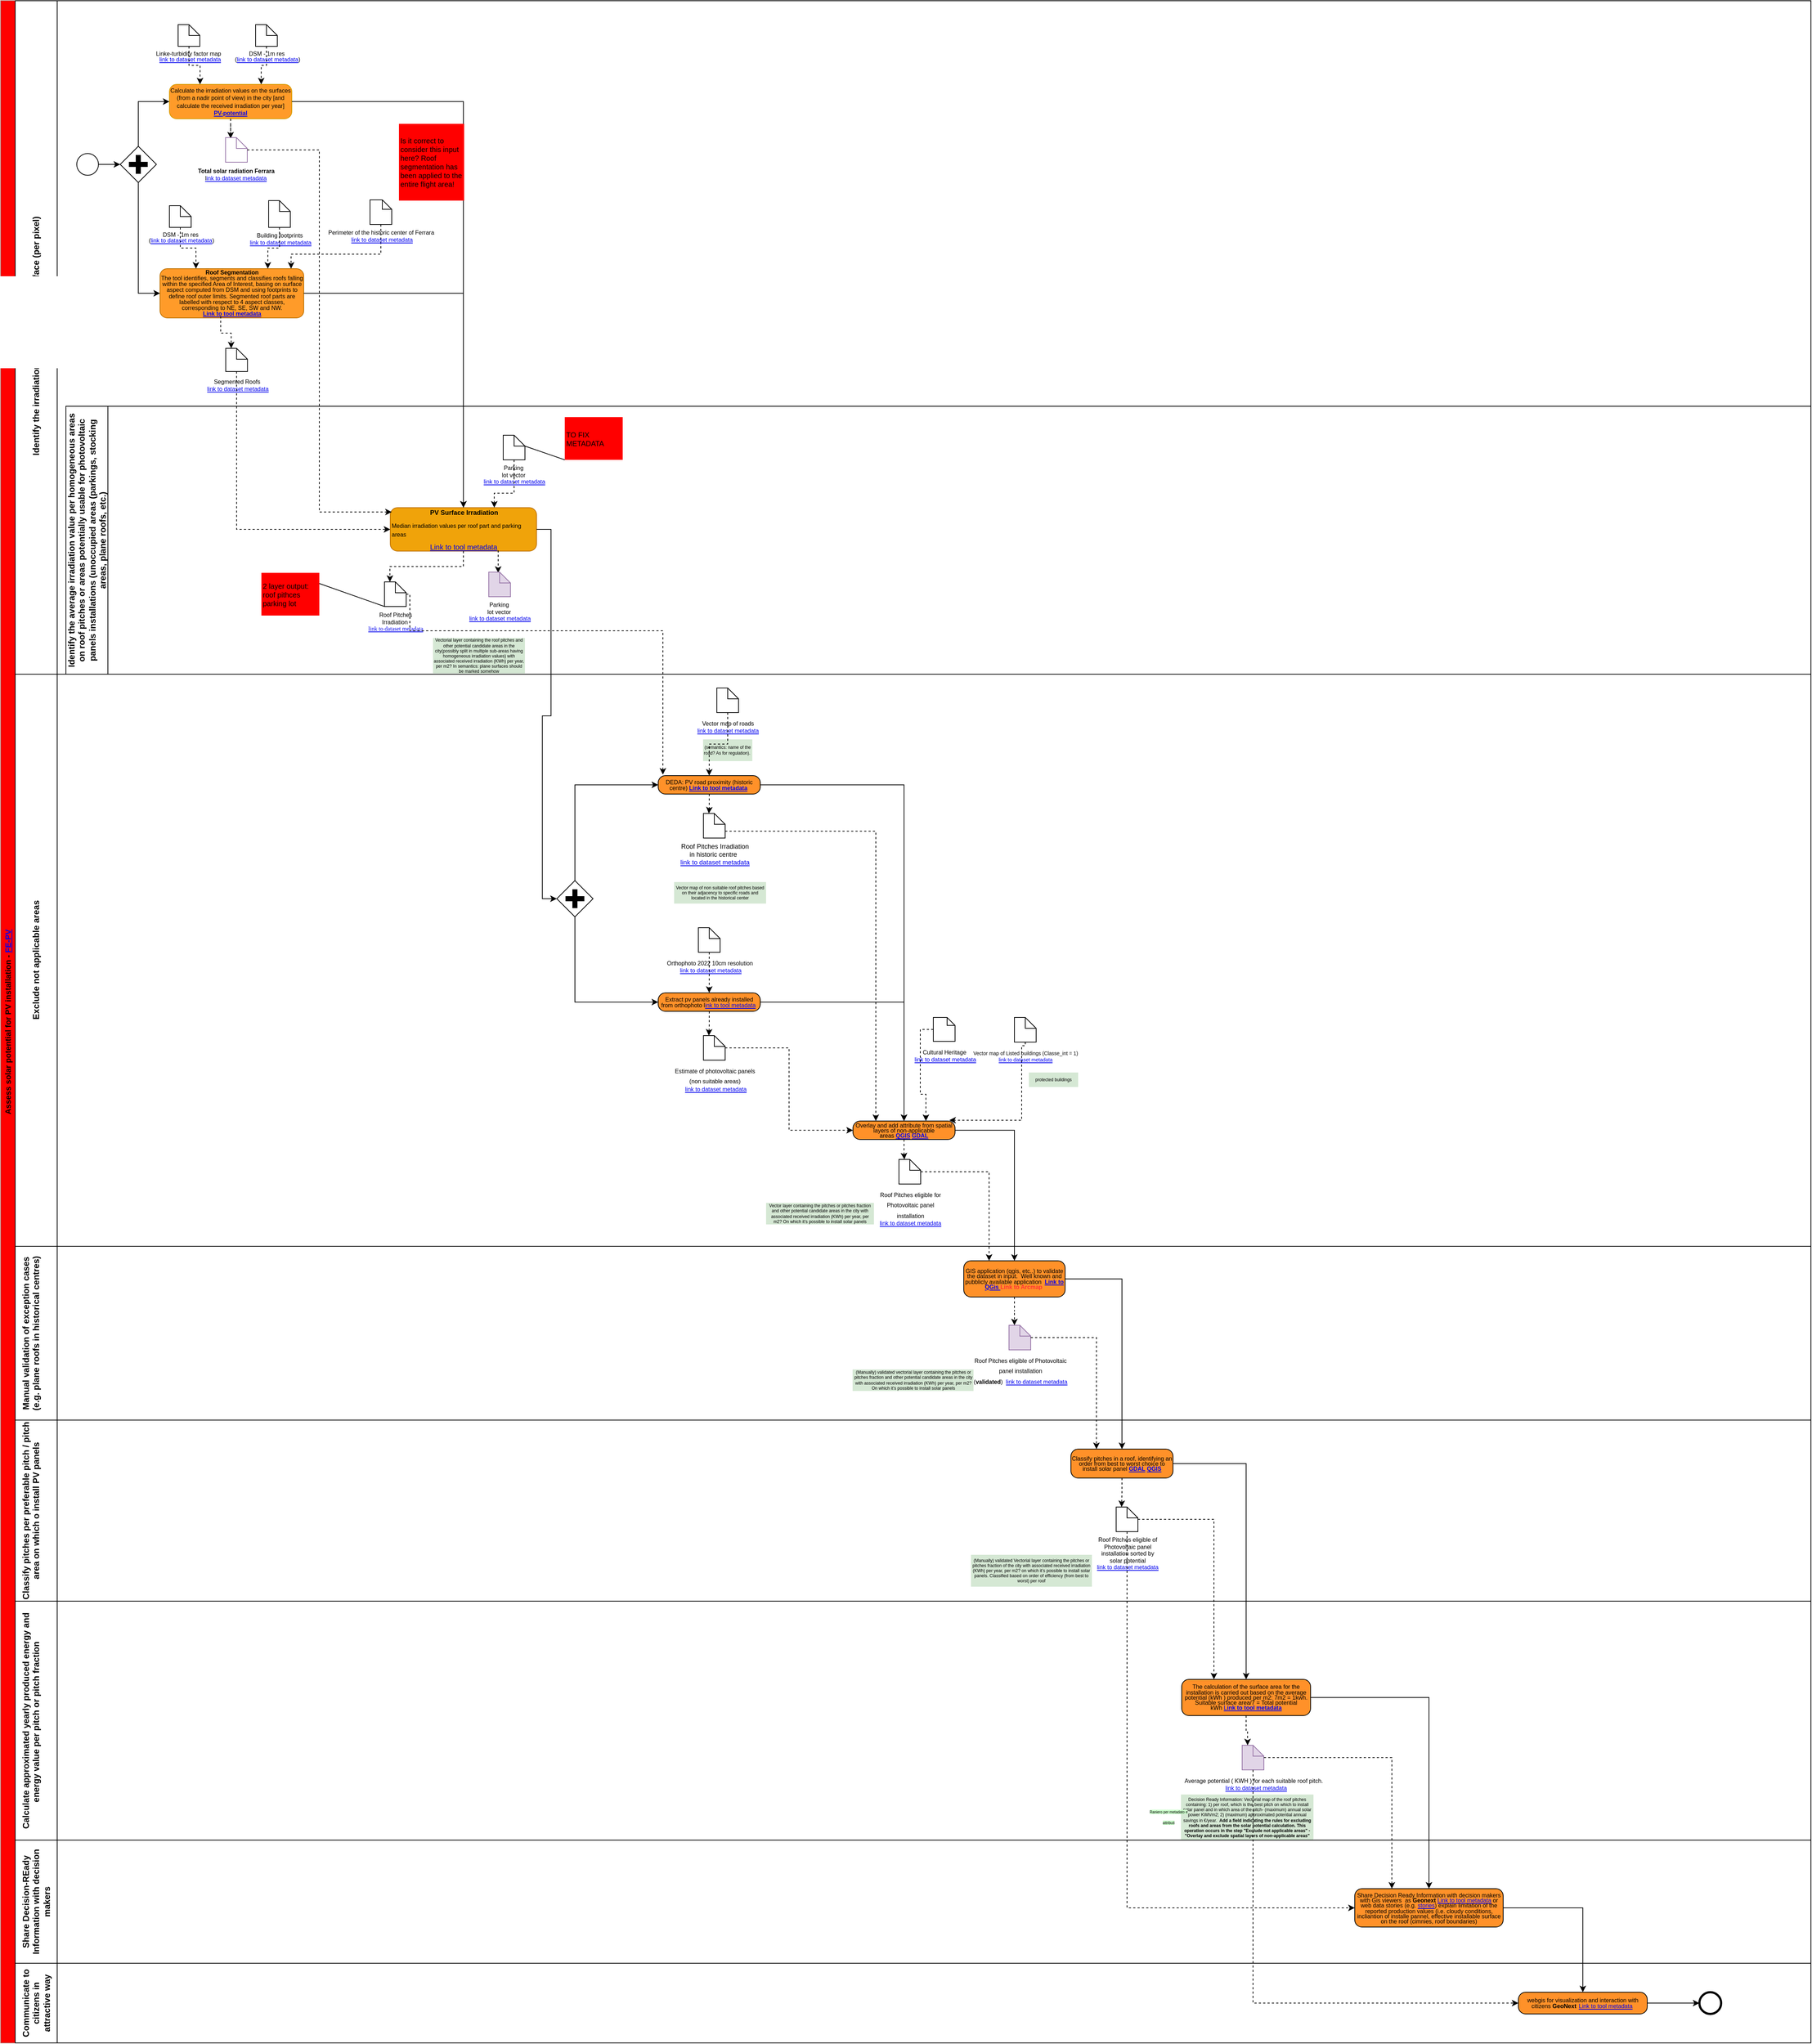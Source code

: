 <mxfile version="26.0.16">
  <diagram name="FE-PV" id="JewCq7Q9BEYJlGc0uWjl">
    <mxGraphModel grid="1" page="1" gridSize="10" guides="1" tooltips="1" connect="1" arrows="1" fold="1" pageScale="1" pageWidth="3300" pageHeight="4681" math="0" shadow="0">
      <root>
        <mxCell id="2cmdSwX8Fqj_RDvTQIaS-0" />
        <mxCell id="2cmdSwX8Fqj_RDvTQIaS-1" parent="2cmdSwX8Fqj_RDvTQIaS-0" />
        <mxCell id="FN_kopKCpnc_J7Al5QHP-220" value="Assess solar potential for PV installation - &lt;a style=&quot;font-size: 11px;&quot; href=&quot;https://docs.google.com/document/d/17AJEKZw4RBO2aQTBiLZaIjXHWimf1JUN/edit?amp;ouid=100401313820260785715&amp;amp;amp;rtpof=true&amp;amp;amp;sd=true#heading=h.gjdgxs&quot;&gt;FE-PV&lt;/a&gt;" style="swimlane;html=1;childLayout=stackLayout;resizeParent=1;resizeParentMax=0;horizontal=0;startSize=20;horizontalStack=0;whiteSpace=wrap;fontSize=11;fillColor=#FF0000;strokeColor=#b85450;" vertex="1" parent="2cmdSwX8Fqj_RDvTQIaS-1">
          <mxGeometry x="110" y="-4620" width="2500" height="2820" as="geometry">
            <mxRectangle x="99" y="-2240" width="40" height="50" as="alternateBounds" />
          </mxGeometry>
        </mxCell>
        <object label="&amp;nbsp;Identify the irradiation value on the city surface (per pixel)" id="FN_kopKCpnc_J7Al5QHP-221">
          <mxCell style="swimlane;html=1;startSize=58;horizontal=0;" vertex="1" parent="FN_kopKCpnc_J7Al5QHP-220">
            <mxGeometry x="20" width="2480" height="930" as="geometry">
              <mxRectangle x="20" width="1133" height="30" as="alternateBounds" />
            </mxGeometry>
          </mxCell>
        </object>
        <mxCell id="FN_kopKCpnc_J7Al5QHP-222" style="edgeStyle=orthogonalEdgeStyle;rounded=0;orthogonalLoop=1;jettySize=auto;html=1;" edge="1" parent="FN_kopKCpnc_J7Al5QHP-221" source="FN_kopKCpnc_J7Al5QHP-223">
          <mxGeometry relative="1" as="geometry">
            <mxPoint x="145" y="226" as="targetPoint" />
          </mxGeometry>
        </mxCell>
        <mxCell id="FN_kopKCpnc_J7Al5QHP-223" value="" style="points=[[0.145,0.145,0],[0.5,0,0],[0.855,0.145,0],[1,0.5,0],[0.855,0.855,0],[0.5,1,0],[0.145,0.855,0],[0,0.5,0]];shape=mxgraph.bpmn.event;html=1;verticalLabelPosition=bottom;labelBackgroundColor=#ffffff;verticalAlign=top;align=center;perimeter=ellipsePerimeter;outlineConnect=0;aspect=fixed;outline=standard;symbol=general;" vertex="1" parent="FN_kopKCpnc_J7Al5QHP-221">
          <mxGeometry x="85" y="211" width="30" height="30" as="geometry" />
        </mxCell>
        <mxCell id="FN_kopKCpnc_J7Al5QHP-224" value="&lt;div style=&quot;line-height: 70%;&quot;&gt;&lt;div&gt;&lt;font face=&quot;Arial&quot;&gt;&lt;span style=&quot;font-size: 8px;&quot;&gt;Calculate the irradiation values on the surfaces (from a nadir point of view) in the city [and calculate the received irradiation per year]&lt;/span&gt;&lt;/font&gt;&lt;/div&gt;&lt;div style=&quot;line-height: 70%;&quot;&gt;&lt;font face=&quot;Arial&quot;&gt;&lt;span style=&quot;font-size: 8px;&quot;&gt;&lt;a href=&quot;https://usage.geocat.live/catalogue/srv/eng/catalog.search#/metadata/85709f88-be74-46a8-977a-f15818d18739&quot;&gt;&lt;b&gt;PV-potential&lt;/b&gt;&lt;/a&gt;&lt;/span&gt;&lt;/font&gt;&lt;/div&gt;&lt;/div&gt;" style="points=[[0.25,0,0],[0.5,0,0],[0.75,0,0],[1,0.25,0],[1,0.5,0],[1,0.75,0],[0.75,1,0],[0.5,1,0],[0.25,1,0],[0,0.75,0],[0,0.5,0],[0,0.25,0]];shape=mxgraph.bpmn.task;whiteSpace=wrap;rectStyle=rounded;size=10;html=1;container=1;expand=0;collapsible=0;taskMarker=abstract;fillColor=#ff9b29;strokeColor=#d79b00;gradientColor=none;" vertex="1" parent="FN_kopKCpnc_J7Al5QHP-221">
          <mxGeometry x="213" y="115.5" width="169" height="47.5" as="geometry" />
        </mxCell>
        <UserObject label="&lt;div style=&quot;line-height: 100%; font-size: 8px;&quot;&gt;&lt;div style=&quot;line-height: 100%;&quot;&gt;Linke-turbidity factor map&amp;nbsp;&lt;/div&gt;&lt;div style=&quot;line-height: 100%;&quot;&gt;&lt;span style=&quot;background-color: initial;&quot;&gt;&amp;nbsp;&lt;/span&gt;&lt;a href=&quot;https://www.soda-pro.com/help/general-knowledge/linke-turbidity-factor?p_l_back_url=https%3A%2F%2Fwww.soda-pro.com%2Fhome%3Fp_p_id%3Dcom_liferay_portal_search_web_portlet_SearchPortlet%26p_p_lifecycle%3D0%26p_p_state%3Dmaximized%26p_p_mode%3Dview%26_com_liferay_portal_search_web_portlet_SearchPortlet_redirect%3Dhttps%253A%252F%252Fwww.soda-pro.com%252Fhome%253Fp_p_id%253Dcom_liferay_portal_search_web_portlet_SearchPortlet%2526p_p_lifecycle%253D0%2526p_p_state%253Dnormal%2526p_p_mode%253Dview%26_com_liferay_portal_search_web_portlet_SearchPortlet_mvcPath%3D%252Fsearch.jsp%26_com_liferay_portal_search_web_portlet_SearchPortlet_keywords%3Dlinke%26_com_liferay_portal_search_web_portlet_SearchPortlet_formDate%3D1697446902332%26_com_liferay_portal_search_web_portlet_SearchPortlet_scope%3Dthis-site&quot; style=&quot;background-color: initial;&quot;&gt;link to dataset metadata&lt;/a&gt;&lt;/div&gt;&lt;/div&gt;" id="FN_kopKCpnc_J7Al5QHP-225">
          <mxCell style="shape=mxgraph.bpmn.data;labelPosition=center;verticalLabelPosition=bottom;align=center;verticalAlign=top;size=15;html=1;movable=1;resizable=1;rotatable=1;deletable=1;editable=1;locked=0;connectable=1;" vertex="1" parent="FN_kopKCpnc_J7Al5QHP-221">
            <mxGeometry x="225" y="33" width="30" height="30" as="geometry" />
          </mxCell>
        </UserObject>
        <UserObject label="&lt;div style=&quot;line-height: 100%; font-size: 8px;&quot;&gt;&lt;div style=&quot;line-height: 100%;&quot;&gt;DSM - 1m res&lt;/div&gt;&lt;div style=&quot;line-height: 100%;&quot;&gt;&amp;nbsp;(&lt;a href=&quot;https://usage.geocat.live/catalogue/srv/eng/catalog.search#/metadata/bada953d-51d0-468f-81e2-8d22d80c6df0&quot;&gt;link to dataset metadata&lt;/a&gt;)&lt;/div&gt;&lt;/div&gt;" id="FN_kopKCpnc_J7Al5QHP-226">
          <mxCell style="shape=mxgraph.bpmn.data;labelPosition=center;verticalLabelPosition=bottom;align=center;verticalAlign=top;size=15;html=1;" vertex="1" parent="FN_kopKCpnc_J7Al5QHP-221">
            <mxGeometry x="332" y="33" width="30" height="30" as="geometry" />
          </mxCell>
        </UserObject>
        <mxCell id="FN_kopKCpnc_J7Al5QHP-227" style="edgeStyle=orthogonalEdgeStyle;rounded=0;orthogonalLoop=1;jettySize=auto;html=1;entryX=0.75;entryY=0;entryDx=0;entryDy=0;entryPerimeter=0;dashed=1;" edge="1" parent="FN_kopKCpnc_J7Al5QHP-221" source="FN_kopKCpnc_J7Al5QHP-226" target="FN_kopKCpnc_J7Al5QHP-224">
          <mxGeometry relative="1" as="geometry" />
        </mxCell>
        <mxCell id="FN_kopKCpnc_J7Al5QHP-228" style="edgeStyle=orthogonalEdgeStyle;rounded=0;orthogonalLoop=1;jettySize=auto;html=1;entryX=0.25;entryY=0;entryDx=0;entryDy=0;entryPerimeter=0;dashed=1;" edge="1" parent="FN_kopKCpnc_J7Al5QHP-221" source="FN_kopKCpnc_J7Al5QHP-225" target="FN_kopKCpnc_J7Al5QHP-224">
          <mxGeometry relative="1" as="geometry" />
        </mxCell>
        <mxCell id="FN_kopKCpnc_J7Al5QHP-229" style="edgeStyle=orthogonalEdgeStyle;rounded=0;orthogonalLoop=1;jettySize=auto;html=1;entryX=0.233;entryY=0.035;entryDx=0;entryDy=0;entryPerimeter=0;dashed=1;" edge="1" parent="FN_kopKCpnc_J7Al5QHP-221" source="FN_kopKCpnc_J7Al5QHP-224" target="FN_kopKCpnc_J7Al5QHP-239">
          <mxGeometry relative="1" as="geometry">
            <mxPoint x="297" y="192" as="targetPoint" />
          </mxGeometry>
        </mxCell>
        <mxCell id="FN_kopKCpnc_J7Al5QHP-230" value="&lt;h6 style=&quot;line-height: 100%;&quot;&gt;&lt;span style=&quot;background-color: initial; font-size: 8px;&quot;&gt;&lt;font face=&quot;Arial&quot; style=&quot;&quot;&gt;Roof Segmentation&lt;br&gt;&lt;/font&gt;&lt;/span&gt;&lt;font face=&quot;Arial&quot; style=&quot;&quot;&gt;&lt;span style=&quot;font-size: 8.04px; font-weight: normal;&quot;&gt;The tool identifies, segments and classifies roofs falling within the specified Area of Interest, basing on surface aspect computed from DSM and using footprints to define roof outer limits. Segmented roof parts are labelled with respect to 4 aspect classes, corresponding to NE, SE, SW and NW.&lt;/span&gt;&lt;br&gt;&lt;/font&gt;&lt;font face=&quot;Arial&quot; style=&quot;font-size: 8px;&quot; color=&quot;#ff3333&quot;&gt;&lt;b&gt;&lt;a href=&quot;https://usage.geocat.live/catalogue/srv/eng/catalog.search#/metadata/15b32427-5162-46a0-b09c-2a3cd44efe00&quot;&gt;Link to tool metadata&lt;/a&gt;&lt;/b&gt;&lt;/font&gt;&lt;/h6&gt;" style="points=[[0.25,0,0],[0.5,0,0],[0.75,0,0],[1,0.25,0],[1,0.5,0],[1,0.75,0],[0.75,1,0],[0.5,1,0],[0.25,1,0],[0,0.75,0],[0,0.5,0],[0,0.25,0]];shape=mxgraph.bpmn.task;whiteSpace=wrap;rectStyle=rounded;size=10;html=1;container=1;expand=0;collapsible=0;taskMarker=abstract;fillColor=#ff9b29;fontColor=#000000;strokeColor=#BD7000;" vertex="1" parent="FN_kopKCpnc_J7Al5QHP-221">
          <mxGeometry x="200" y="370" width="198.5" height="68" as="geometry" />
        </mxCell>
        <mxCell id="FN_kopKCpnc_J7Al5QHP-231" value="" style="points=[[0.25,0.25,0],[0.5,0,0],[0.75,0.25,0],[1,0.5,0],[0.75,0.75,0],[0.5,1,0],[0.25,0.75,0],[0,0.5,0]];shape=mxgraph.bpmn.gateway2;html=1;verticalLabelPosition=bottom;labelBackgroundColor=#ffffff;verticalAlign=top;align=center;perimeter=rhombusPerimeter;outlineConnect=0;outline=none;symbol=none;gwType=parallel;" vertex="1" parent="FN_kopKCpnc_J7Al5QHP-221">
          <mxGeometry x="145" y="201" width="50" height="50" as="geometry" />
        </mxCell>
        <mxCell id="FN_kopKCpnc_J7Al5QHP-232" style="edgeStyle=orthogonalEdgeStyle;rounded=0;orthogonalLoop=1;jettySize=auto;html=1;entryX=0;entryY=0.5;entryDx=0;entryDy=0;entryPerimeter=0;exitX=0.5;exitY=1;exitDx=0;exitDy=0;exitPerimeter=0;" edge="1" parent="FN_kopKCpnc_J7Al5QHP-221" source="FN_kopKCpnc_J7Al5QHP-231" target="FN_kopKCpnc_J7Al5QHP-230">
          <mxGeometry relative="1" as="geometry" />
        </mxCell>
        <UserObject label="&lt;div style=&quot;font-size: 8px;&quot;&gt;&lt;div&gt;&lt;font face=&quot;Arial&quot; style=&quot;font-size: 8px;&quot;&gt;&lt;span style=&quot;&quot;&gt;Building footprints&lt;/span&gt;&lt;/font&gt;&lt;/div&gt;&lt;div&gt;&lt;font face=&quot;Arial&quot; style=&quot;font-size: 8px;&quot;&gt;&amp;nbsp;&lt;a href=&quot;https://usage.geocat.live/catalogue/srv/eng/catalog.search#/metadata/4a561dec-b977-4bb1-a5e3-6743c8e98fcd&quot;&gt;link to dataset metadata&lt;/a&gt;&lt;/font&gt;&lt;/div&gt;&lt;/div&gt;" id="FN_kopKCpnc_J7Al5QHP-233">
          <mxCell style="shape=mxgraph.bpmn.data;labelPosition=center;verticalLabelPosition=bottom;align=center;verticalAlign=top;size=15;html=1;" vertex="1" parent="FN_kopKCpnc_J7Al5QHP-221">
            <mxGeometry x="350" y="276" width="30" height="37" as="geometry" />
          </mxCell>
        </UserObject>
        <mxCell id="FN_kopKCpnc_J7Al5QHP-234" style="edgeStyle=orthogonalEdgeStyle;rounded=0;orthogonalLoop=1;jettySize=auto;html=1;entryX=0.25;entryY=0;entryDx=0;entryDy=0;entryPerimeter=0;dashed=1;exitX=0.5;exitY=1;exitDx=0;exitDy=0;exitPerimeter=0;" edge="1" parent="FN_kopKCpnc_J7Al5QHP-221" source="FN_kopKCpnc_J7Al5QHP-241" target="FN_kopKCpnc_J7Al5QHP-230">
          <mxGeometry relative="1" as="geometry">
            <mxPoint x="249.0" y="309.5" as="sourcePoint" />
          </mxGeometry>
        </mxCell>
        <mxCell id="FN_kopKCpnc_J7Al5QHP-235" style="edgeStyle=orthogonalEdgeStyle;rounded=0;orthogonalLoop=1;jettySize=auto;html=1;entryX=0.75;entryY=0;entryDx=0;entryDy=0;entryPerimeter=0;dashed=1;" edge="1" parent="FN_kopKCpnc_J7Al5QHP-221" source="FN_kopKCpnc_J7Al5QHP-233" target="FN_kopKCpnc_J7Al5QHP-230">
          <mxGeometry relative="1" as="geometry" />
        </mxCell>
        <UserObject label="&lt;div style=&quot;line-height: 100%;&quot;&gt;&lt;div style=&quot;line-height: 100%;&quot;&gt;&lt;font face=&quot;Arial&quot;&gt;&lt;span style=&quot;font-size: 8px;&quot;&gt;Segmented Roofs&lt;/span&gt;&lt;/font&gt;&lt;/div&gt;&lt;div style=&quot;font-size: 8px; line-height: 100%;&quot;&gt;&lt;font style=&quot;font-size: 8px;&quot; face=&quot;Arial&quot;&gt;&amp;nbsp;&lt;a href=&quot;https://usage.geocat.live/catalogue/srv/ita/catalog.search#/metadata/60689a02-9b52-426e-bf90-6172f76147ea&quot;&gt;link to dataset metadata&lt;/a&gt;&lt;/font&gt;&lt;/div&gt;&lt;/div&gt;" id="FN_kopKCpnc_J7Al5QHP-236">
          <mxCell style="shape=mxgraph.bpmn.data;labelPosition=center;verticalLabelPosition=bottom;align=center;verticalAlign=top;size=15;html=1;" vertex="1" parent="FN_kopKCpnc_J7Al5QHP-221">
            <mxGeometry x="290.75" y="480" width="30" height="32" as="geometry" />
          </mxCell>
        </UserObject>
        <mxCell id="FN_kopKCpnc_J7Al5QHP-237" style="edgeStyle=orthogonalEdgeStyle;rounded=0;orthogonalLoop=1;jettySize=auto;html=1;entryX=0;entryY=0;entryDx=7.5;entryDy=0;entryPerimeter=0;dashed=1;exitX=0.422;exitY=0.966;exitDx=0;exitDy=0;exitPerimeter=0;" edge="1" parent="FN_kopKCpnc_J7Al5QHP-221" source="FN_kopKCpnc_J7Al5QHP-230" target="FN_kopKCpnc_J7Al5QHP-236">
          <mxGeometry relative="1" as="geometry" />
        </mxCell>
        <mxCell id="FN_kopKCpnc_J7Al5QHP-238" style="edgeStyle=orthogonalEdgeStyle;rounded=0;orthogonalLoop=1;jettySize=auto;html=1;entryX=0;entryY=0.5;entryDx=0;entryDy=0;entryPerimeter=0;exitX=0.5;exitY=0;exitDx=0;exitDy=0;exitPerimeter=0;" edge="1" parent="FN_kopKCpnc_J7Al5QHP-221" source="FN_kopKCpnc_J7Al5QHP-231" target="FN_kopKCpnc_J7Al5QHP-224">
          <mxGeometry relative="1" as="geometry" />
        </mxCell>
        <UserObject label="&lt;div style=&quot;line-height: 70%;&quot;&gt;&lt;div style=&quot;line-height: 70%;&quot;&gt;&lt;span style=&quot;background-color: initial; font-size: 8px;&quot;&gt;&lt;font face=&quot;Arial&quot;&gt;&lt;b style=&quot;&quot;&gt;Total solar radiation Ferrara&lt;/b&gt;&lt;/font&gt;&lt;/span&gt;&lt;span style=&quot;font-size: 8px; font-family: Arial; background-color: initial;&quot;&gt;&amp;nbsp;&lt;/span&gt;&lt;/div&gt;&lt;div style=&quot;&quot;&gt;&lt;a href=&quot;https://usage.geocat.live/catalogue/srv/ita/catalog.search#/metadata/601806dd-3e61-40b4-8d47-6fec2e9addbe&quot; style=&quot;font-size: 8px; font-family: Arial; background-color: initial;&quot;&gt;&lt;font color=&quot;#000000&quot;&gt;l&lt;/font&gt;ink to dataset metadata&lt;/a&gt;&amp;nbsp;&lt;br&gt;&lt;/div&gt;&lt;/div&gt;" id="FN_kopKCpnc_J7Al5QHP-239">
          <mxCell style="shape=mxgraph.bpmn.data;labelPosition=center;verticalLabelPosition=bottom;align=center;verticalAlign=top;size=15;html=1;fillColor=#FFFFFF;strokeColor=#9673a6;" vertex="1" parent="FN_kopKCpnc_J7Al5QHP-221">
            <mxGeometry x="290.5" y="189" width="30" height="34" as="geometry" />
          </mxCell>
        </UserObject>
        <mxCell id="FN_kopKCpnc_J7Al5QHP-240" style="edgeStyle=orthogonalEdgeStyle;rounded=0;orthogonalLoop=1;jettySize=auto;html=1;exitX=0.5;exitY=0;exitDx=0;exitDy=0;" edge="1" parent="FN_kopKCpnc_J7Al5QHP-221">
          <mxGeometry relative="1" as="geometry">
            <mxPoint x="489.793" y="362.897" as="targetPoint" />
            <mxPoint x="490" y="363" as="sourcePoint" />
          </mxGeometry>
        </mxCell>
        <UserObject label="&lt;div style=&quot;line-height: 100%; font-size: 8px;&quot;&gt;&lt;div style=&quot;line-height: 100%;&quot;&gt;DSM - 1m res&lt;/div&gt;&lt;div style=&quot;line-height: 100%;&quot;&gt;&amp;nbsp;(&lt;a href=&quot;https://usage.geocat.live/catalogue/srv/eng/catalog.search#/metadata/bada953d-51d0-468f-81e2-8d22d80c6df0&quot;&gt;link to dataset metadata&lt;/a&gt;)&lt;/div&gt;&lt;/div&gt;" id="FN_kopKCpnc_J7Al5QHP-241">
          <mxCell style="shape=mxgraph.bpmn.data;labelPosition=center;verticalLabelPosition=bottom;align=center;verticalAlign=top;size=15;html=1;" vertex="1" parent="FN_kopKCpnc_J7Al5QHP-221">
            <mxGeometry x="213" y="283" width="30" height="30" as="geometry" />
          </mxCell>
        </UserObject>
        <mxCell id="FN_kopKCpnc_J7Al5QHP-242" value="&lt;p&gt;Identify the average irradiation value per homogeneous areas on roof pitches or areas potentially usable for photovoltaic panels installations (unoccupied areas (parkings, stocking areas, plane roofs, etc.)&lt;/p&gt;" style="swimlane;html=1;startSize=58;horizontal=0;whiteSpace=wrap;" vertex="1" parent="FN_kopKCpnc_J7Al5QHP-221">
          <mxGeometry x="70" y="560" width="2410" height="370" as="geometry" />
        </mxCell>
        <mxCell id="FN_kopKCpnc_J7Al5QHP-243" value="&lt;h6 style=&quot;line-height: 90%;&quot;&gt;&lt;br&gt;&lt;div style=&quot;text-align: center;&quot;&gt;&lt;span style=&quot;background-color: transparent; color: light-dark(rgb(0, 0, 0), rgb(237, 237, 237));&quot;&gt;&lt;font style=&quot;font-size: 9px;&quot;&gt;PV Surface Irradiation&lt;/font&gt;&lt;/span&gt;&lt;/div&gt;&lt;/h6&gt;&lt;h6 style=&quot;line-height: 90%;&quot;&gt;&lt;span style=&quot;font-weight: normal; font-size: 8px; background-color: transparent; color: light-dark(rgb(0, 0, 0), rgb(255, 255, 255)); line-height: 150%;&quot;&gt;Median irradiation values per roof part and parking areas&lt;/span&gt;&lt;/h6&gt;&lt;h6 style=&quot;text-align: center; line-height: 90%;&quot;&gt;&lt;font style=&quot;background-color: initial; color: light-dark(rgb(0, 0, 0), rgb(237, 237, 237)); font-size: 8px; font-weight: normal;&quot;&gt;&amp;nbsp;&lt;/font&gt;&lt;font style=&quot;background-color: initial; font-size: 6px; font-weight: normal;&quot;&gt;&lt;a href=&quot;https://usage.geocat.live/catalogue/srv/eng/catalog.search#/metadata/510510f7-c51b-465b-b8d4-ba39069d3100&quot;&gt;&lt;font style=&quot;font-size: 10px;&quot;&gt;Link to tool metadata&lt;/font&gt;&lt;/a&gt;&lt;span style=&quot;font-size: 12px;&quot;&gt;&amp;nbsp;&lt;/span&gt;&lt;/font&gt;&lt;/h6&gt;&lt;p&gt;&lt;/p&gt;" style="points=[[0.25,0,0],[0.5,0,0],[0.75,0,0],[1,0.25,0],[1,0.5,0],[1,0.75,0],[0.75,1,0],[0.5,1,0],[0.25,1,0],[0,0.75,0],[0,0.5,0],[0,0.25,0]];shape=mxgraph.bpmn.task;whiteSpace=wrap;rectStyle=rounded;size=10;html=1;container=1;expand=0;collapsible=0;taskMarker=abstract;fillColor=#f0a30a;rounded=0;align=left;verticalAlign=middle;spacing=2;fontFamily=Helvetica;fontSize=6;labelBackgroundColor=none;strokeColor=#BD7000;fontColor=#000000;" vertex="1" parent="FN_kopKCpnc_J7Al5QHP-242">
          <mxGeometry x="448" y="140" width="202" height="60" as="geometry" />
        </mxCell>
        <mxCell id="FN_kopKCpnc_J7Al5QHP-246" style="edgeStyle=orthogonalEdgeStyle;rounded=0;orthogonalLoop=1;jettySize=auto;html=1;entryX=0;entryY=0;entryDx=7.5;entryDy=0;entryPerimeter=0;dashed=1;" edge="1" parent="FN_kopKCpnc_J7Al5QHP-242" source="FN_kopKCpnc_J7Al5QHP-243" target="FN_kopKCpnc_J7Al5QHP-250">
          <mxGeometry relative="1" as="geometry">
            <mxPoint x="568.0" y="248" as="targetPoint" />
          </mxGeometry>
        </mxCell>
        <UserObject label="&lt;div style=&quot;font-size: 8px;&quot;&gt;&lt;div&gt;&lt;span style=&quot;font-family: Arial;&quot;&gt;Parking&amp;nbsp;&lt;/span&gt;&lt;/div&gt;&lt;div&gt;&lt;span style=&quot;font-family: Arial;&quot;&gt;lot vector&amp;nbsp;&lt;/span&gt;&lt;br&gt;&lt;/div&gt;&lt;div&gt;&lt;a style=&quot;background-color: initial; font-family: Arial;&quot; href=&quot;https://usage.geocat.live/catalogue/srv/ita/catalog.search#/metadata/a482dbaa-ba7e-43d5-ad4d-5a9638b40637&quot;&gt;link to dataset metadata&lt;/a&gt;&lt;/div&gt;&lt;/div&gt;" id="FN_kopKCpnc_J7Al5QHP-248">
          <mxCell style="shape=mxgraph.bpmn.data;labelPosition=center;verticalLabelPosition=bottom;align=center;verticalAlign=top;size=15;html=1;" vertex="1" parent="FN_kopKCpnc_J7Al5QHP-242">
            <mxGeometry x="604" y="40" width="30" height="34" as="geometry" />
          </mxCell>
        </UserObject>
        <mxCell id="FN_kopKCpnc_J7Al5QHP-249" value="&lt;div style=&quot;&quot;&gt;&lt;h6 style=&quot;&quot;&gt;&lt;span style=&quot;font-weight: normal; font-size: 6px;&quot;&gt;Vectorial layer containing the roof pitches and other potential candidate areas in the city(possibly split in multiple sub-areas having homogeneous irradiation values) with associated received irradiation (KWh) per year, per m2? In semantics: plane surfaces should be marked somehow&lt;/span&gt;&lt;/h6&gt;&lt;/div&gt;" style="text;html=1;strokeColor=none;fillColor=#d5e8d4;align=center;verticalAlign=middle;rounded=0;whiteSpace=wrap;spacing=2;fontSize=6;labelBackgroundColor=none;" vertex="1" parent="FN_kopKCpnc_J7Al5QHP-242">
          <mxGeometry x="507" y="320" width="127" height="49" as="geometry" />
        </mxCell>
        <UserObject label="&lt;div style=&quot;font-size: 8px;&quot;&gt;&lt;div&gt;&lt;span style=&quot;background-color: rgb(255, 255, 255); text-align: left; white-space: pre-wrap;&quot;&gt;&lt;font style=&quot;font-size: 8px;&quot; face=&quot;Helvetica&quot;&gt;Roof Pitches Irradiation &lt;/font&gt;&lt;/span&gt;&lt;/div&gt;&lt;div&gt;&lt;font style=&quot;font-size: 8px;&quot; face=&quot;dMdXWaJS4YXUSSMsWkbs&quot;&gt;&lt;a style=&quot;&quot; href=&quot;https://usage.geocat.live/catalogue/srv/eng/catalog.search#/metadata/2087f4e7-b631-4547-a5b6-17cb2dcf4d56&quot;&gt;link to dataset metadata&lt;/a&gt;&lt;/font&gt;&lt;/div&gt;&lt;/div&gt;" id="FN_kopKCpnc_J7Al5QHP-250">
          <mxCell style="shape=mxgraph.bpmn.data;labelPosition=center;verticalLabelPosition=bottom;align=center;verticalAlign=top;size=15;html=1;" vertex="1" parent="FN_kopKCpnc_J7Al5QHP-242">
            <mxGeometry x="440" y="242.5" width="30" height="34" as="geometry" />
          </mxCell>
        </UserObject>
        <mxCell id="FN_kopKCpnc_J7Al5QHP-251" style="edgeStyle=orthogonalEdgeStyle;rounded=0;orthogonalLoop=1;jettySize=auto;html=1;entryX=0.711;entryY=0;entryDx=0;entryDy=0;entryPerimeter=0;dashed=1;" edge="1" parent="FN_kopKCpnc_J7Al5QHP-242" source="FN_kopKCpnc_J7Al5QHP-248" target="FN_kopKCpnc_J7Al5QHP-243">
          <mxGeometry relative="1" as="geometry">
            <Array as="points">
              <mxPoint x="619" y="120" />
              <mxPoint x="592" y="120" />
            </Array>
          </mxGeometry>
        </mxCell>
        <mxCell id="JMWJeEyeLRWqXtVu5Jgj-1" value="&lt;div style=&quot;&quot;&gt;&lt;span style=&quot;font-size: 10px;&quot;&gt;TO FIX METADATA&lt;/span&gt;&lt;/div&gt;" style="text;html=1;strokeColor=none;fillColor=#FF0000;align=left;verticalAlign=middle;rounded=0;whiteSpace=wrap;spacing=2;fontSize=6;labelBackgroundColor=none;" vertex="1" parent="FN_kopKCpnc_J7Al5QHP-242">
          <mxGeometry x="689" y="15" width="80" height="59" as="geometry" />
        </mxCell>
        <mxCell id="JMWJeEyeLRWqXtVu5Jgj-4" value="&lt;div style=&quot;&quot;&gt;&lt;span style=&quot;font-size: 10px;&quot;&gt;2 layer output:&lt;/span&gt;&lt;/div&gt;&lt;div style=&quot;&quot;&gt;&lt;span style=&quot;font-size: 10px;&quot;&gt;roof pithces&lt;/span&gt;&lt;/div&gt;&lt;div style=&quot;&quot;&gt;&lt;span style=&quot;font-size: 10px;&quot;&gt;parking lot&lt;/span&gt;&lt;/div&gt;" style="text;html=1;strokeColor=none;fillColor=#FF0000;align=left;verticalAlign=middle;rounded=0;whiteSpace=wrap;spacing=2;fontSize=6;labelBackgroundColor=none;" vertex="1" parent="FN_kopKCpnc_J7Al5QHP-242">
          <mxGeometry x="270" y="230" width="80" height="59" as="geometry" />
        </mxCell>
        <mxCell id="JMWJeEyeLRWqXtVu5Jgj-5" value="" style="endArrow=none;html=1;rounded=0;entryX=0;entryY=1;entryDx=0;entryDy=0;exitX=0;exitY=0;exitDx=30;exitDy=15;exitPerimeter=0;" edge="1" parent="FN_kopKCpnc_J7Al5QHP-242" source="FN_kopKCpnc_J7Al5QHP-248" target="JMWJeEyeLRWqXtVu5Jgj-1">
          <mxGeometry width="50" height="50" relative="1" as="geometry">
            <mxPoint x="560" y="-50" as="sourcePoint" />
            <mxPoint x="610" y="-100" as="targetPoint" />
          </mxGeometry>
        </mxCell>
        <mxCell id="JMWJeEyeLRWqXtVu5Jgj-6" value="" style="endArrow=none;html=1;rounded=0;entryX=0;entryY=1;entryDx=0;entryDy=0;entryPerimeter=0;exitX=1;exitY=0.25;exitDx=0;exitDy=0;" edge="1" parent="FN_kopKCpnc_J7Al5QHP-242" source="JMWJeEyeLRWqXtVu5Jgj-4" target="FN_kopKCpnc_J7Al5QHP-250">
          <mxGeometry width="50" height="50" relative="1" as="geometry">
            <mxPoint x="630" y="270" as="sourcePoint" />
            <mxPoint x="680" y="220" as="targetPoint" />
          </mxGeometry>
        </mxCell>
        <mxCell id="QnSOdd-HAcT2mWiMDpwe-13" style="edgeStyle=orthogonalEdgeStyle;rounded=0;orthogonalLoop=1;jettySize=auto;html=1;exitX=0.5;exitY=1;exitDx=0;exitDy=0;" edge="1" parent="FN_kopKCpnc_J7Al5QHP-242">
          <mxGeometry relative="1" as="geometry">
            <mxPoint x="905" y="204.5" as="sourcePoint" />
            <mxPoint x="905" y="204.5" as="targetPoint" />
          </mxGeometry>
        </mxCell>
        <mxCell id="QnSOdd-HAcT2mWiMDpwe-16" style="edgeStyle=orthogonalEdgeStyle;rounded=0;orthogonalLoop=1;jettySize=auto;html=1;dashed=1;" edge="1" parent="FN_kopKCpnc_J7Al5QHP-242">
          <mxGeometry relative="1" as="geometry">
            <Array as="points">
              <mxPoint x="597" y="230" />
            </Array>
            <mxPoint x="597" y="199" as="sourcePoint" />
            <mxPoint x="597" y="230" as="targetPoint" />
          </mxGeometry>
        </mxCell>
        <UserObject label="&lt;div style=&quot;font-size: 8px;&quot;&gt;&lt;div&gt;&lt;span style=&quot;font-family: Arial;&quot;&gt;Parking&amp;nbsp;&lt;/span&gt;&lt;/div&gt;&lt;div&gt;&lt;span style=&quot;font-family: Arial;&quot;&gt;lot vector&amp;nbsp;&lt;/span&gt;&lt;br&gt;&lt;/div&gt;&lt;div&gt;&lt;a href=&quot;https://usage.geocat.live/catalogue/srv/ita/catalog.search#/metadata/a482dbaa-ba7e-43d5-ad4d-5a9638b40637&quot; style=&quot;background-color: initial; font-family: Arial;&quot;&gt;link to dataset metadata&lt;/a&gt;&lt;/div&gt;&lt;/div&gt;" id="QnSOdd-HAcT2mWiMDpwe-17">
          <mxCell style="shape=mxgraph.bpmn.data;labelPosition=center;verticalLabelPosition=bottom;align=center;verticalAlign=top;size=15;html=1;strokeColor=#9673a6;fontFamily=Helvetica;fontSize=12;fontColor=default;fillColor=#e1d5e7;" vertex="1" parent="FN_kopKCpnc_J7Al5QHP-242">
            <mxGeometry x="584" y="229" width="30" height="34" as="geometry" />
          </mxCell>
        </UserObject>
        <mxCell id="FN_kopKCpnc_J7Al5QHP-252" style="edgeStyle=orthogonalEdgeStyle;rounded=0;orthogonalLoop=1;jettySize=auto;html=1;entryX=0.5;entryY=0;entryDx=0;entryDy=0;entryPerimeter=0;" edge="1" parent="FN_kopKCpnc_J7Al5QHP-221" source="FN_kopKCpnc_J7Al5QHP-224" target="FN_kopKCpnc_J7Al5QHP-243">
          <mxGeometry relative="1" as="geometry" />
        </mxCell>
        <mxCell id="FN_kopKCpnc_J7Al5QHP-253" style="edgeStyle=orthogonalEdgeStyle;rounded=0;orthogonalLoop=1;jettySize=auto;html=1;entryX=0.5;entryY=0;entryDx=0;entryDy=0;entryPerimeter=0;" edge="1" parent="FN_kopKCpnc_J7Al5QHP-221" source="FN_kopKCpnc_J7Al5QHP-230" target="FN_kopKCpnc_J7Al5QHP-243">
          <mxGeometry relative="1" as="geometry">
            <mxPoint x="542" y="696" as="targetPoint" />
          </mxGeometry>
        </mxCell>
        <mxCell id="FN_kopKCpnc_J7Al5QHP-254" style="edgeStyle=orthogonalEdgeStyle;rounded=0;orthogonalLoop=1;jettySize=auto;html=1;entryX=0;entryY=0.5;entryDx=0;entryDy=0;entryPerimeter=0;dashed=1;exitX=0.5;exitY=1;exitDx=0;exitDy=0;exitPerimeter=0;" edge="1" parent="FN_kopKCpnc_J7Al5QHP-221" source="FN_kopKCpnc_J7Al5QHP-236" target="FN_kopKCpnc_J7Al5QHP-243">
          <mxGeometry relative="1" as="geometry" />
        </mxCell>
        <mxCell id="FN_kopKCpnc_J7Al5QHP-255" style="edgeStyle=orthogonalEdgeStyle;rounded=0;orthogonalLoop=1;jettySize=auto;html=1;dashed=1;" edge="1" parent="FN_kopKCpnc_J7Al5QHP-221" source="FN_kopKCpnc_J7Al5QHP-239">
          <mxGeometry relative="1" as="geometry">
            <Array as="points">
              <mxPoint x="420" y="206" />
              <mxPoint x="420" y="706" />
              <mxPoint x="520" y="706" />
            </Array>
            <mxPoint x="520" y="706" as="targetPoint" />
          </mxGeometry>
        </mxCell>
        <mxCell id="FN_kopKCpnc_J7Al5QHP-256" style="edgeStyle=orthogonalEdgeStyle;rounded=0;orthogonalLoop=1;jettySize=auto;html=1;dashed=1;exitX=0.5;exitY=1;exitDx=0;exitDy=0;exitPerimeter=0;" edge="1" parent="FN_kopKCpnc_J7Al5QHP-221" source="FN_kopKCpnc_J7Al5QHP-257" target="FN_kopKCpnc_J7Al5QHP-230">
          <mxGeometry relative="1" as="geometry">
            <Array as="points">
              <mxPoint x="505" y="350" />
              <mxPoint x="381" y="350" />
            </Array>
            <mxPoint x="480" y="300" as="sourcePoint" />
            <mxPoint x="460" y="370" as="targetPoint" />
          </mxGeometry>
        </mxCell>
        <UserObject label="&lt;div style=&quot;font-size: 8px;&quot;&gt;&lt;div style=&quot;&quot;&gt;&lt;span style=&quot;background-color: initial;&quot;&gt;&lt;font face=&quot;Arial&quot; style=&quot;font-size: 8px;&quot;&gt;Perimeter of the historic center of Ferrara&lt;/font&gt;&lt;/span&gt;&lt;/div&gt;&lt;div style=&quot;&quot;&gt;&lt;span style=&quot;font-family: Arial; background-color: initial;&quot;&gt;&amp;nbsp;&lt;/span&gt;&lt;a href=&quot;https://usage.geocat.live/catalogue/srv/ita/catalog.search#/metadata/2518f252-b150-4c40-995b-75bcdffa4977&quot; style=&quot;font-family: Arial; background-color: initial;&quot;&gt;link to dataset metadata&lt;/a&gt;&lt;br&gt;&lt;/div&gt;&lt;/div&gt;" id="FN_kopKCpnc_J7Al5QHP-257">
          <mxCell style="shape=mxgraph.bpmn.data;labelPosition=center;verticalLabelPosition=bottom;align=center;verticalAlign=top;size=13;html=1;" vertex="1" parent="FN_kopKCpnc_J7Al5QHP-221">
            <mxGeometry x="490" y="275" width="30" height="34" as="geometry" />
          </mxCell>
        </UserObject>
        <mxCell id="FN_kopKCpnc_J7Al5QHP-258" style="edgeStyle=orthogonalEdgeStyle;rounded=0;orthogonalLoop=1;jettySize=auto;html=1;exitX=0.5;exitY=1;exitDx=0;exitDy=0;exitPerimeter=0;" edge="1" parent="FN_kopKCpnc_J7Al5QHP-221" source="FN_kopKCpnc_J7Al5QHP-257" target="FN_kopKCpnc_J7Al5QHP-257">
          <mxGeometry relative="1" as="geometry" />
        </mxCell>
        <mxCell id="QnSOdd-HAcT2mWiMDpwe-0" value="&lt;div style=&quot;&quot;&gt;&lt;span style=&quot;font-size: 10px;&quot;&gt;Is it correct to consider this input here? Roof segmentation has been applied to the entire flight area!&lt;/span&gt;&lt;/div&gt;" style="text;html=1;strokeColor=none;fillColor=#FF0000;align=left;verticalAlign=middle;rounded=0;whiteSpace=wrap;spacing=2;fontSize=6;labelBackgroundColor=none;" vertex="1" parent="FN_kopKCpnc_J7Al5QHP-221">
          <mxGeometry x="530" y="170" width="90" height="106" as="geometry" />
        </mxCell>
        <mxCell id="FN_kopKCpnc_J7Al5QHP-259" value="&lt;div&gt;Exclude not applicable areas&lt;/div&gt;" style="swimlane;html=1;startSize=58;horizontal=0;autosize=0;fixedWidth=0;" vertex="1" parent="FN_kopKCpnc_J7Al5QHP-220">
          <mxGeometry x="20" y="930" width="2480" height="790" as="geometry" />
        </mxCell>
        <mxCell id="FN_kopKCpnc_J7Al5QHP-260" value="&lt;h6 style=&quot;line-height: 90%; font-size: 8px;&quot;&gt;&lt;font style=&quot;font-size: 8px;&quot;&gt;&lt;span style=&quot;font-weight: 400;&quot;&gt;Overlay and add attribute from spatial layers of non-applicable areas&amp;nbsp;&lt;/span&gt;&lt;/font&gt;&lt;font color=&quot;#ff3333&quot;&gt;&lt;a href=&quot;https://usage.geocat.live/catalogue/srv/eng/catalog.search#/metadata/2dccbea6-8c1f-4402-af6d-78382cc6e8a1&quot;&gt;QGIS&lt;/a&gt;&amp;nbsp;&lt;a href=&quot;https://usage.geocat.live/catalogue/srv/eng/catalog.search#/metadata/91874db4-7086-4198-926c-d9e99a5f3024&quot;&gt;GDAL&lt;/a&gt;&lt;/font&gt;&lt;/h6&gt;&lt;p&gt;&lt;/p&gt;" style="points=[[0.25,0,0],[0.5,0,0],[0.75,0,0],[1,0.25,0],[1,0.5,0],[1,0.75,0],[0.75,1,0],[0.5,1,0],[0.25,1,0],[0,0.75,0],[0,0.5,0],[0,0.25,0]];shape=mxgraph.bpmn.task;whiteSpace=wrap;rectStyle=rounded;size=10;html=1;container=1;expand=0;collapsible=0;taskMarker=abstract;fillColor=#ff9129;" vertex="1" parent="FN_kopKCpnc_J7Al5QHP-259">
          <mxGeometry x="1157" y="617" width="141" height="25.5" as="geometry" />
        </mxCell>
        <mxCell id="FN_kopKCpnc_J7Al5QHP-261" value="" style="points=[[0.25,0.25,0],[0.5,0,0],[0.75,0.25,0],[1,0.5,0],[0.75,0.75,0],[0.5,1,0],[0.25,0.75,0],[0,0.5,0]];shape=mxgraph.bpmn.gateway2;html=1;verticalLabelPosition=bottom;labelBackgroundColor=#ffffff;verticalAlign=top;align=center;perimeter=rhombusPerimeter;outlineConnect=0;outline=none;symbol=none;gwType=parallel;" vertex="1" parent="FN_kopKCpnc_J7Al5QHP-259">
          <mxGeometry x="748" y="285" width="50" height="50" as="geometry" />
        </mxCell>
        <mxCell id="FN_kopKCpnc_J7Al5QHP-262" value="&lt;h6 style=&quot;line-height: 90%;&quot;&gt;&lt;font style=&quot;&quot;&gt;&lt;span style=&quot;font-size: 8px; font-weight: 400;&quot;&gt;Extract pv panels already installed from orthophoto l&lt;/span&gt;&lt;/font&gt;&lt;a href=&quot;https://usage.geocat.live/catalogue/srv/ita/catalog.search#/metadata/1d76f6d0-7934-494f-af73-952dca3b9ef1&quot; style=&quot;background-color: initial; font-size: 8px; font-weight: normal;&quot;&gt;ink to tool metadata&lt;/a&gt;&lt;span style=&quot;background-color: initial; font-size: 8px; color: rgb(255, 51, 51); font-weight: normal;&quot;&gt;&amp;nbsp;&lt;/span&gt;&lt;/h6&gt;&lt;p&gt;&lt;/p&gt;" style="points=[[0.25,0,0],[0.5,0,0],[0.75,0,0],[1,0.25,0],[1,0.5,0],[1,0.75,0],[0.75,1,0],[0.5,1,0],[0.25,1,0],[0,0.75,0],[0,0.5,0],[0,0.25,0]];shape=mxgraph.bpmn.task;whiteSpace=wrap;rectStyle=rounded;size=10;html=1;container=1;expand=0;collapsible=0;taskMarker=abstract;fillColor=#ff9129;" vertex="1" parent="FN_kopKCpnc_J7Al5QHP-259">
          <mxGeometry x="888" y="440" width="141" height="25.5" as="geometry" />
        </mxCell>
        <mxCell id="FN_kopKCpnc_J7Al5QHP-263" value="&lt;h6 style=&quot;line-height: 90%;&quot;&gt;&lt;font style=&quot;&quot;&gt;&lt;span style=&quot;font-size: 8px; font-weight: 400;&quot;&gt;DEDA: PV road proximity (historic centre) &lt;/span&gt;&lt;/font&gt;&lt;font color=&quot;#ff3333&quot; style=&quot;font-size: 8px;&quot;&gt;&lt;a href=&quot;https://usage.geocat.live/catalogue/srv/eng/catalog.search#/metadata/6f443f6d-c283-40c6-8c97-8047934f2cd5&quot;&gt;Link to tool metadata&lt;/a&gt;&amp;nbsp;&lt;/font&gt;&lt;/h6&gt;&lt;p&gt;&lt;/p&gt;" style="points=[[0.25,0,0],[0.5,0,0],[0.75,0,0],[1,0.25,0],[1,0.5,0],[1,0.75,0],[0.75,1,0],[0.5,1,0],[0.25,1,0],[0,0.75,0],[0,0.5,0],[0,0.25,0]];shape=mxgraph.bpmn.task;whiteSpace=wrap;rectStyle=rounded;size=10;html=1;container=1;expand=0;collapsible=0;taskMarker=abstract;fillColor=#ff9129;" vertex="1" parent="FN_kopKCpnc_J7Al5QHP-259">
          <mxGeometry x="888" y="140" width="141" height="25.5" as="geometry" />
        </mxCell>
        <UserObject label="&lt;div style=&quot;&quot;&gt;&lt;div style=&quot;&quot;&gt;&lt;font face=&quot;Arial&quot;&gt;&lt;span style=&quot;font-size: 8px;&quot;&gt;Vector map of roads&lt;/span&gt;&lt;/font&gt;&lt;br&gt;&lt;/div&gt;&lt;div style=&quot;font-size: 8px;&quot;&gt;&lt;font style=&quot;font-size: 8px;&quot; face=&quot;Arial&quot;&gt;&lt;a href=&quot;https://usage.geocat.live/catalogue/srv/ita/catalog.search#/metadata/809fc09c-9bbc-4e33-817d-b06d9d4abd77&quot;&gt;link to dataset metadata&lt;/a&gt;&lt;/font&gt;&lt;/div&gt;&lt;/div&gt;" id="FN_kopKCpnc_J7Al5QHP-264">
          <mxCell style="shape=mxgraph.bpmn.data;labelPosition=center;verticalLabelPosition=bottom;align=center;verticalAlign=top;size=15;html=1;" vertex="1" parent="FN_kopKCpnc_J7Al5QHP-259">
            <mxGeometry x="969" y="19" width="30" height="34" as="geometry" />
          </mxCell>
        </UserObject>
        <mxCell id="FN_kopKCpnc_J7Al5QHP-265" value="&lt;div style=&quot;&quot;&gt;(semantics: name of the road? As for regulation).&amp;nbsp;&lt;br&gt;&lt;/div&gt;" style="text;html=1;strokeColor=none;fillColor=#d5e8d4;align=center;verticalAlign=middle;rounded=0;whiteSpace=wrap;spacing=2;fontSize=6;labelBackgroundColor=none;" vertex="1" parent="FN_kopKCpnc_J7Al5QHP-259">
          <mxGeometry x="950" y="90" width="68" height="30" as="geometry" />
        </mxCell>
        <mxCell id="FN_kopKCpnc_J7Al5QHP-266" style="edgeStyle=orthogonalEdgeStyle;rounded=0;orthogonalLoop=1;jettySize=auto;html=1;entryX=0;entryY=0.5;entryDx=0;entryDy=0;entryPerimeter=0;exitX=0.5;exitY=0;exitDx=0;exitDy=0;exitPerimeter=0;" edge="1" parent="FN_kopKCpnc_J7Al5QHP-259" source="FN_kopKCpnc_J7Al5QHP-261" target="FN_kopKCpnc_J7Al5QHP-263">
          <mxGeometry relative="1" as="geometry" />
        </mxCell>
        <mxCell id="FN_kopKCpnc_J7Al5QHP-267" style="edgeStyle=orthogonalEdgeStyle;rounded=0;orthogonalLoop=1;jettySize=auto;html=1;entryX=0.5;entryY=0;entryDx=0;entryDy=0;entryPerimeter=0;dashed=1;" edge="1" parent="FN_kopKCpnc_J7Al5QHP-259" source="FN_kopKCpnc_J7Al5QHP-264" target="FN_kopKCpnc_J7Al5QHP-263">
          <mxGeometry relative="1" as="geometry" />
        </mxCell>
        <mxCell id="FN_kopKCpnc_J7Al5QHP-268" value="&lt;div style=&quot;&quot;&gt;&lt;h6 style=&quot;&quot;&gt;&lt;span style=&quot;font-size: 6px; font-weight: 400;&quot;&gt;Vector map of non suitable roof pitches based on their adjacency to specific roads and located in the historical center&lt;/span&gt;&lt;br&gt;&lt;/h6&gt;&lt;/div&gt;" style="text;html=1;strokeColor=none;fillColor=#d5e8d4;align=center;verticalAlign=middle;rounded=0;whiteSpace=wrap;spacing=2;fontSize=6;labelBackgroundColor=none;" vertex="1" parent="FN_kopKCpnc_J7Al5QHP-259">
          <mxGeometry x="910" y="287" width="127" height="29.75" as="geometry" />
        </mxCell>
        <UserObject label="&lt;div style=&quot;font-size: 9px;&quot;&gt;&lt;div style=&quot;&quot;&gt;&lt;span style=&quot;background-color: rgb(255, 255, 255); text-align: left; white-space: pre-wrap;&quot;&gt;&lt;font face=&quot;Helvetica&quot; style=&quot;font-size: 9px;&quot;&gt;Roof Pitches Irradiation in historic centre&lt;/font&gt;&lt;/span&gt;&lt;span style=&quot;background-color: rgb(255, 255, 255); font-family: docs-Calibri; text-align: left; white-space: pre-wrap;&quot;&gt; &lt;/span&gt;&lt;span style=&quot;font-family: Arial; background-color: initial;&quot;&gt;&amp;nbsp;&lt;/span&gt;&lt;/div&gt;&lt;div style=&quot;&quot;&gt;&lt;a href=&quot;https://usage.geocat.live/catalogue/srv/ita/catalog.search#/metadata/cc79e07c-7cf9-4801-a2fa-e9add47d1cd0&quot; style=&quot;font-family: Arial; background-color: initial;&quot;&gt;link to dataset metadata&lt;/a&gt;&lt;br&gt;&lt;/div&gt;&lt;/div&gt;" id="FN_kopKCpnc_J7Al5QHP-269">
          <mxCell style="shape=mxgraph.bpmn.data;labelPosition=center;verticalLabelPosition=bottom;align=center;verticalAlign=top;size=15;html=1;" vertex="1" parent="FN_kopKCpnc_J7Al5QHP-259">
            <mxGeometry x="950.5" y="192.25" width="30" height="34" as="geometry" />
          </mxCell>
        </UserObject>
        <mxCell id="FN_kopKCpnc_J7Al5QHP-270" style="edgeStyle=orthogonalEdgeStyle;rounded=0;orthogonalLoop=1;jettySize=auto;html=1;entryX=0;entryY=0;entryDx=7.5;entryDy=0;entryPerimeter=0;dashed=1;" edge="1" parent="FN_kopKCpnc_J7Al5QHP-259" source="FN_kopKCpnc_J7Al5QHP-263" target="FN_kopKCpnc_J7Al5QHP-269">
          <mxGeometry relative="1" as="geometry" />
        </mxCell>
        <mxCell id="FN_kopKCpnc_J7Al5QHP-271" style="edgeStyle=orthogonalEdgeStyle;rounded=0;orthogonalLoop=1;jettySize=auto;html=1;entryX=0.224;entryY=-0.003;entryDx=0;entryDy=0;entryPerimeter=0;exitX=0;exitY=0;exitDx=30;exitDy=24.5;exitPerimeter=0;dashed=1;" edge="1" parent="FN_kopKCpnc_J7Al5QHP-259" source="FN_kopKCpnc_J7Al5QHP-269" target="FN_kopKCpnc_J7Al5QHP-260">
          <mxGeometry relative="1" as="geometry">
            <mxPoint x="949.5" y="215.56" as="sourcePoint" />
            <mxPoint x="1141" y="546.435" as="targetPoint" />
          </mxGeometry>
        </mxCell>
        <UserObject label="&lt;div style=&quot;&quot;&gt;&lt;div style=&quot;&quot;&gt;&lt;font face=&quot;Arial&quot;&gt;&lt;span style=&quot;font-size: 8px;&quot;&gt;Orthophoto 2022 10cm resolution&lt;/span&gt;&lt;/font&gt;&lt;br&gt;&lt;/div&gt;&lt;div style=&quot;font-size: 8px;&quot;&gt;&lt;font face=&quot;Arial&quot; style=&quot;font-size: 8px;&quot;&gt;&amp;nbsp;&lt;a href=&quot;https://usage.geocat.live/catalogue/srv/eng/catalog.search#/metadata/f4e9f405-5fbb-4e82-af15-d8045c14c89a&quot;&gt;link to dataset metadata&lt;/a&gt;&lt;/font&gt;&lt;/div&gt;&lt;/div&gt;" id="FN_kopKCpnc_J7Al5QHP-272">
          <mxCell style="shape=mxgraph.bpmn.data;labelPosition=center;verticalLabelPosition=bottom;align=center;verticalAlign=top;size=15;html=1;" vertex="1" parent="FN_kopKCpnc_J7Al5QHP-259">
            <mxGeometry x="943.5" y="350" width="30" height="34" as="geometry" />
          </mxCell>
        </UserObject>
        <mxCell id="FN_kopKCpnc_J7Al5QHP-273" style="edgeStyle=orthogonalEdgeStyle;rounded=0;orthogonalLoop=1;jettySize=auto;html=1;entryX=0.5;entryY=0;entryDx=0;entryDy=0;entryPerimeter=0;dashed=1;" edge="1" parent="FN_kopKCpnc_J7Al5QHP-259" source="FN_kopKCpnc_J7Al5QHP-272" target="FN_kopKCpnc_J7Al5QHP-262">
          <mxGeometry relative="1" as="geometry" />
        </mxCell>
        <UserObject label="&lt;div style=&quot;&quot;&gt;&lt;div style=&quot;&quot;&gt;&lt;span style=&quot;background-color: initial; font-size: 8px;&quot;&gt;&lt;font face=&quot;Arial&quot;&gt;Estimate of photovoltaic panels&lt;/font&gt;&lt;/span&gt;&lt;/div&gt;&lt;div style=&quot;&quot;&gt;&lt;font face=&quot;Arial&quot;&gt;&lt;span style=&quot;font-size: 8px;&quot;&gt;(non suitable areas)&lt;/span&gt;&lt;/font&gt;&lt;br&gt;&lt;/div&gt;&lt;div style=&quot;font-size: 8px;&quot;&gt;&lt;font style=&quot;font-size: 8px;&quot; face=&quot;Arial&quot;&gt;&amp;nbsp;&lt;a href=&quot;https://usage.geocat.live/catalogue/srv/ita/catalog.search#/metadata/9d7692d5-a22f-4e9d-80aa-8fea42d2e67e&quot;&gt;link to dataset metadata&lt;/a&gt;&lt;/font&gt;&lt;/div&gt;&lt;/div&gt;" id="FN_kopKCpnc_J7Al5QHP-274">
          <mxCell style="shape=mxgraph.bpmn.data;labelPosition=center;verticalLabelPosition=bottom;align=center;verticalAlign=top;size=15;html=1;" vertex="1" parent="FN_kopKCpnc_J7Al5QHP-259">
            <mxGeometry x="950.5" y="499" width="30" height="34" as="geometry" />
          </mxCell>
        </UserObject>
        <mxCell id="FN_kopKCpnc_J7Al5QHP-275" style="edgeStyle=orthogonalEdgeStyle;rounded=0;orthogonalLoop=1;jettySize=auto;html=1;entryX=0;entryY=0;entryDx=7.5;entryDy=0;entryPerimeter=0;dashed=1;" edge="1" parent="FN_kopKCpnc_J7Al5QHP-259" source="FN_kopKCpnc_J7Al5QHP-262" target="FN_kopKCpnc_J7Al5QHP-274">
          <mxGeometry relative="1" as="geometry" />
        </mxCell>
        <mxCell id="FN_kopKCpnc_J7Al5QHP-276" style="edgeStyle=orthogonalEdgeStyle;rounded=0;orthogonalLoop=1;jettySize=auto;html=1;entryX=0;entryY=0.5;entryDx=0;entryDy=0;entryPerimeter=0;dashed=1;" edge="1" parent="FN_kopKCpnc_J7Al5QHP-259" source="FN_kopKCpnc_J7Al5QHP-274" target="FN_kopKCpnc_J7Al5QHP-260">
          <mxGeometry relative="1" as="geometry" />
        </mxCell>
        <UserObject label="&lt;div style=&quot;&quot;&gt;&lt;div style=&quot;&quot;&gt;&lt;font face=&quot;Arial&quot;&gt;&lt;span style=&quot;font-size: 8px;&quot;&gt;Cultural Heritage&lt;/span&gt;&lt;/font&gt;&lt;/div&gt;&lt;div style=&quot;font-size: 8px;&quot;&gt;&lt;font style=&quot;font-size: 8px;&quot; face=&quot;Arial&quot;&gt;&amp;nbsp;&lt;a href=&quot;https://usage.geocat.live/catalogue/srv/ita/catalog.search#/metadata/3318654a-3623-4a94-8f3c-84e2ed3a0fdb&quot;&gt;link to dataset metadata&lt;/a&gt;&lt;/font&gt;&lt;/div&gt;&lt;/div&gt;" id="FN_kopKCpnc_J7Al5QHP-277">
          <mxCell style="shape=mxgraph.bpmn.data;labelPosition=center;verticalLabelPosition=bottom;align=center;verticalAlign=top;size=11;html=1;strokeColor=default;fontFamily=Helvetica;fontSize=12;fontColor=default;fillColor=default;" vertex="1" parent="FN_kopKCpnc_J7Al5QHP-259">
            <mxGeometry x="1268" y="474" width="30" height="33" as="geometry" />
          </mxCell>
        </UserObject>
        <mxCell id="FN_kopKCpnc_J7Al5QHP-278" value="&lt;div style=&quot;&quot;&gt;protected buildings&lt;br&gt;&lt;/div&gt;" style="text;html=1;strokeColor=none;fillColor=#d5e8d4;align=center;verticalAlign=middle;rounded=0;whiteSpace=wrap;spacing=2;fontSize=6;labelBackgroundColor=none;" vertex="1" parent="FN_kopKCpnc_J7Al5QHP-259">
          <mxGeometry x="1400" y="550" width="68" height="20" as="geometry" />
        </mxCell>
        <mxCell id="FN_kopKCpnc_J7Al5QHP-279" style="edgeStyle=orthogonalEdgeStyle;rounded=0;orthogonalLoop=1;jettySize=auto;html=1;entryX=0.75;entryY=0;entryDx=0;entryDy=0;entryPerimeter=0;dashed=1;" edge="1" parent="FN_kopKCpnc_J7Al5QHP-259" source="FN_kopKCpnc_J7Al5QHP-277">
          <mxGeometry relative="1" as="geometry">
            <Array as="points">
              <mxPoint x="1250" y="580" />
              <mxPoint x="1258" y="580" />
            </Array>
            <mxPoint x="1257.75" y="617" as="targetPoint" />
          </mxGeometry>
        </mxCell>
        <mxCell id="FN_kopKCpnc_J7Al5QHP-280" style="edgeStyle=orthogonalEdgeStyle;rounded=0;orthogonalLoop=1;jettySize=auto;html=1;entryX=0;entryY=0.5;entryDx=0;entryDy=0;entryPerimeter=0;exitX=0.5;exitY=1;exitDx=0;exitDy=0;exitPerimeter=0;" edge="1" parent="FN_kopKCpnc_J7Al5QHP-259" source="FN_kopKCpnc_J7Al5QHP-261" target="FN_kopKCpnc_J7Al5QHP-262">
          <mxGeometry relative="1" as="geometry" />
        </mxCell>
        <mxCell id="FN_kopKCpnc_J7Al5QHP-281" value="&lt;div style=&quot;&quot;&gt;&lt;h6 style=&quot;&quot;&gt;&lt;span style=&quot;font-size: 6px; font-weight: 400;&quot;&gt;Vector layer containing the pitches or pitches fraction and other potential candidate areas in the city with associated received irradiation (KWh) per year, per m2? On which it’s possible to install solar panels&lt;/span&gt;&lt;br&gt;&lt;/h6&gt;&lt;/div&gt;" style="text;html=1;strokeColor=none;fillColor=#d5e8d4;align=center;verticalAlign=middle;rounded=0;whiteSpace=wrap;spacing=2;fontSize=6;labelBackgroundColor=none;" vertex="1" parent="FN_kopKCpnc_J7Al5QHP-259">
          <mxGeometry x="1037" y="730" width="149" height="29.75" as="geometry" />
        </mxCell>
        <UserObject label="&lt;div style=&quot;&quot;&gt;&lt;div style=&quot;&quot;&gt;&lt;span style=&quot;text-align: left; white-space: pre-wrap; background-color: rgb(255, 255, 255);&quot;&gt;&lt;font style=&quot;font-size: 8px;&quot; face=&quot;Helvetica&quot;&gt;Roof Pitches eligible for Photovoltaic panel installation&lt;/font&gt;&lt;/span&gt;&lt;br&gt;&lt;/div&gt;&lt;div style=&quot;font-size: 8px;&quot;&gt;&lt;font face=&quot;Arial&quot; style=&quot;font-size: 8px;&quot;&gt;&lt;a href=&quot;https://usage.geocat.live/catalogue/srv/eng/catalog.search#/metadata/7e081fdc-a43e-45ff-acaf-a674fe2546c7&quot;&gt;link to dataset metadata&lt;/a&gt;&lt;/font&gt;&lt;/div&gt;&lt;/div&gt;" id="FN_kopKCpnc_J7Al5QHP-282">
          <mxCell style="shape=mxgraph.bpmn.data;labelPosition=center;verticalLabelPosition=bottom;align=center;verticalAlign=top;size=15;html=1;" vertex="1" parent="FN_kopKCpnc_J7Al5QHP-259">
            <mxGeometry x="1220.5" y="670" width="30" height="34" as="geometry" />
          </mxCell>
        </UserObject>
        <mxCell id="FN_kopKCpnc_J7Al5QHP-283" style="edgeStyle=orthogonalEdgeStyle;rounded=0;orthogonalLoop=1;jettySize=auto;html=1;entryX=0;entryY=0;entryDx=7.5;entryDy=0;entryPerimeter=0;dashed=1;" edge="1" parent="FN_kopKCpnc_J7Al5QHP-259" source="FN_kopKCpnc_J7Al5QHP-260" target="FN_kopKCpnc_J7Al5QHP-282">
          <mxGeometry relative="1" as="geometry" />
        </mxCell>
        <mxCell id="FN_kopKCpnc_J7Al5QHP-284" style="edgeStyle=orthogonalEdgeStyle;rounded=0;orthogonalLoop=1;jettySize=auto;html=1;entryX=0.5;entryY=0;entryDx=0;entryDy=0;entryPerimeter=0;" edge="1" parent="FN_kopKCpnc_J7Al5QHP-259" source="FN_kopKCpnc_J7Al5QHP-263" target="FN_kopKCpnc_J7Al5QHP-260">
          <mxGeometry relative="1" as="geometry" />
        </mxCell>
        <mxCell id="FN_kopKCpnc_J7Al5QHP-285" style="edgeStyle=orthogonalEdgeStyle;rounded=0;orthogonalLoop=1;jettySize=auto;html=1;entryX=0.5;entryY=0;entryDx=0;entryDy=0;entryPerimeter=0;" edge="1" parent="FN_kopKCpnc_J7Al5QHP-259" source="FN_kopKCpnc_J7Al5QHP-262" target="FN_kopKCpnc_J7Al5QHP-260">
          <mxGeometry relative="1" as="geometry" />
        </mxCell>
        <UserObject label="&lt;div style=&quot;&quot;&gt;&lt;div style=&quot;&quot;&gt;&lt;font style=&quot;font-size: 7px;&quot; face=&quot;Arial&quot;&gt;&lt;span style=&quot;&quot;&gt;Vector map of&amp;nbsp;&lt;/span&gt;&lt;/font&gt;&lt;span style=&quot;background-color: initial;&quot;&gt;&lt;span style=&quot;font-size: 7px;&quot;&gt;Listed buildings (&lt;/span&gt;&lt;font style=&quot;font-size: 7px;&quot;&gt;Classe_int = 1&lt;/font&gt;&lt;span style=&quot;font-size: 7px;&quot;&gt;)&lt;/span&gt;&lt;/span&gt;&lt;/div&gt;&lt;div style=&quot;font-size: 7px;&quot;&gt;&lt;a style=&quot;background-color: initial; font-family: Arial;&quot; href=&quot;https://usage.geocat.live/catalogue/srv/ita/catalog.search#/metadata/a69ad095-02a5-40d1-a10c-41fb7a650d66&quot;&gt;link to dataset metadata&lt;/a&gt;&lt;/div&gt;&lt;/div&gt;" id="FN_kopKCpnc_J7Al5QHP-286">
          <mxCell style="shape=mxgraph.bpmn.data;labelPosition=center;verticalLabelPosition=bottom;align=center;verticalAlign=top;size=15;html=1;" vertex="1" parent="FN_kopKCpnc_J7Al5QHP-259">
            <mxGeometry x="1380" y="474" width="30" height="34" as="geometry" />
          </mxCell>
        </UserObject>
        <mxCell id="FN_kopKCpnc_J7Al5QHP-287" style="edgeStyle=orthogonalEdgeStyle;rounded=0;orthogonalLoop=1;jettySize=auto;html=1;dashed=1;entryX=0.944;entryY=-0.045;entryDx=0;entryDy=0;entryPerimeter=0;" edge="1" parent="FN_kopKCpnc_J7Al5QHP-259" source="FN_kopKCpnc_J7Al5QHP-286" target="FN_kopKCpnc_J7Al5QHP-260">
          <mxGeometry relative="1" as="geometry">
            <mxPoint x="1370.005" y="616.998" as="targetPoint" />
            <Array as="points">
              <mxPoint x="1395" y="513" />
              <mxPoint x="1390" y="513" />
              <mxPoint x="1390" y="616" />
            </Array>
          </mxGeometry>
        </mxCell>
        <mxCell id="FN_kopKCpnc_J7Al5QHP-293" value="&lt;div&gt;Manual validation of exception cases (e.g. plane roofs in historical centres)&lt;/div&gt;&lt;div&gt;&lt;br&gt;&lt;/div&gt;" style="swimlane;html=1;startSize=58;horizontal=0;whiteSpace=wrap;" vertex="1" parent="FN_kopKCpnc_J7Al5QHP-220">
          <mxGeometry x="20" y="1720" width="2480" height="240" as="geometry" />
        </mxCell>
        <mxCell id="FN_kopKCpnc_J7Al5QHP-294" value="&lt;h6 style=&quot;line-height: 90%;&quot;&gt;&lt;font style=&quot;&quot;&gt;&lt;span style=&quot;font-size: 8px; font-weight: 400;&quot;&gt;GIS application (qgis, etc..) to validate the dataset in input.&amp;nbsp; Well known and pubblicly available application&amp;nbsp;&amp;nbsp;&lt;/span&gt;&lt;/font&gt;&lt;font color=&quot;#ff3333&quot; style=&quot;font-size: 8px;&quot;&gt;&lt;a href=&quot;https://usage.geocat.live/catalogue/srv/eng/catalog.search#/metadata/2dccbea6-8c1f-4402-af6d-78382cc6e8a1&quot;&gt;Link to QGis &lt;/a&gt;Link to Arcmap&amp;nbsp;&lt;/font&gt;&lt;/h6&gt;&lt;p&gt;&lt;/p&gt;" style="points=[[0.25,0,0],[0.5,0,0],[0.75,0,0],[1,0.25,0],[1,0.5,0],[1,0.75,0],[0.75,1,0],[0.5,1,0],[0.25,1,0],[0,0.75,0],[0,0.5,0],[0,0.25,0]];shape=mxgraph.bpmn.task;whiteSpace=wrap;rectStyle=rounded;size=10;html=1;container=1;expand=0;collapsible=0;taskMarker=abstract;fillColor=#ff9129;" vertex="1" parent="FN_kopKCpnc_J7Al5QHP-293">
          <mxGeometry x="1310" y="20" width="140" height="50" as="geometry" />
        </mxCell>
        <mxCell id="FN_kopKCpnc_J7Al5QHP-295" value="&lt;div style=&quot;&quot;&gt;&lt;h6 style=&quot;&quot;&gt;&lt;span style=&quot;font-size: 6px; font-weight: 400;&quot;&gt;(Manually) validated vectorial layer containing the pitches or pitches fraction and other potential candidate areas in the city with associated received irradiation (KWh) per year, per m2? On which it’s possible to install solar panels&lt;/span&gt;&lt;br&gt;&lt;/h6&gt;&lt;/div&gt;" style="text;html=1;strokeColor=none;fillColor=#d5e8d4;align=center;verticalAlign=middle;rounded=0;whiteSpace=wrap;spacing=2;fontSize=6;labelBackgroundColor=none;" vertex="1" parent="FN_kopKCpnc_J7Al5QHP-293">
          <mxGeometry x="1156.5" y="170" width="167" height="29.75" as="geometry" />
        </mxCell>
        <UserObject label="&lt;div style=&quot;&quot;&gt;&lt;div style=&quot;&quot;&gt;&lt;span style=&quot;background-color: rgb(255, 255, 255); text-align: left; white-space: pre-wrap;&quot;&gt;&lt;font style=&quot;font-size: 8px;&quot; face=&quot;Helvetica&quot;&gt;Roof Pitches eligible of Photovoltaic panel installation (&lt;b&gt;validated&lt;/b&gt;&lt;/font&gt;&lt;/span&gt;&lt;span style=&quot;font-size: 8px; font-family: Arial; background-color: initial;&quot;&gt;)&amp;nbsp;&lt;/span&gt;&lt;span style=&quot;font-size: 8px; font-family: Arial; background-color: initial;&quot;&gt;&amp;nbsp;&lt;/span&gt;&lt;a style=&quot;font-size: 8px; font-family: Arial; background-color: initial;&quot; href=&quot;https://usage.geocat.live/catalogue/srv/eng/catalog.search#/metadata/4607d7fd-611a-4cb5-990f-e3215e5f7f3f&quot;&gt;link to dataset metadata&lt;/a&gt;&lt;br&gt;&lt;/div&gt;&lt;/div&gt;" id="FN_kopKCpnc_J7Al5QHP-296">
          <mxCell style="shape=mxgraph.bpmn.data;labelPosition=center;verticalLabelPosition=bottom;align=center;verticalAlign=top;size=15;html=1;fillColor=#e1d5e7;strokeColor=#9673a6;" vertex="1" parent="FN_kopKCpnc_J7Al5QHP-293">
            <mxGeometry x="1372.5" y="109" width="30" height="34" as="geometry" />
          </mxCell>
        </UserObject>
        <mxCell id="FN_kopKCpnc_J7Al5QHP-297" style="edgeStyle=orthogonalEdgeStyle;rounded=0;orthogonalLoop=1;jettySize=auto;html=1;entryX=0;entryY=0;entryDx=7.5;entryDy=0;entryPerimeter=0;dashed=1;" edge="1" parent="FN_kopKCpnc_J7Al5QHP-293" source="FN_kopKCpnc_J7Al5QHP-294" target="FN_kopKCpnc_J7Al5QHP-296">
          <mxGeometry relative="1" as="geometry" />
        </mxCell>
        <mxCell id="FN_kopKCpnc_J7Al5QHP-298" value="&lt;div&gt;Classify pitches per preferable pitch / pitch area on which o install PV panels&lt;/div&gt;&lt;div&gt;&lt;br&gt;&lt;/div&gt;" style="swimlane;html=1;startSize=58;horizontal=0;whiteSpace=wrap;" vertex="1" parent="FN_kopKCpnc_J7Al5QHP-220">
          <mxGeometry x="20" y="1960" width="2480" height="250" as="geometry" />
        </mxCell>
        <mxCell id="FN_kopKCpnc_J7Al5QHP-299" value="&lt;h6 style=&quot;line-height: 90%;&quot;&gt;&lt;font style=&quot;&quot;&gt;&lt;span style=&quot;font-size: 8px; font-weight: 400;&quot;&gt;Classify pitches in a roof, identifying an order from best to worst choice to install solar panel&amp;nbsp;&lt;/span&gt;&lt;/font&gt;&lt;font style=&quot;font-size: 8px;&quot; color=&quot;#ff3333&quot;&gt;&lt;a href=&quot;https://usage.geocat.live/catalogue/srv/eng/catalog.search#/metadata/91874db4-7086-4198-926c-d9e99a5f3024&quot;&gt;GDAL&lt;/a&gt;&amp;nbsp;&lt;a href=&quot;https://usage.geocat.live/catalogue/srv/eng/catalog.search#/metadata/2dccbea6-8c1f-4402-af6d-78382cc6e8a1&quot;&gt;QGIS&lt;/a&gt;&lt;/font&gt;&lt;/h6&gt;&lt;p&gt;&lt;/p&gt;" style="points=[[0.25,0,0],[0.5,0,0],[0.75,0,0],[1,0.25,0],[1,0.5,0],[1,0.75,0],[0.75,1,0],[0.5,1,0],[0.25,1,0],[0,0.75,0],[0,0.5,0],[0,0.25,0]];shape=mxgraph.bpmn.task;whiteSpace=wrap;rectStyle=rounded;size=10;html=1;container=1;expand=0;collapsible=0;taskMarker=abstract;fillColor=#ff9129;" vertex="1" parent="FN_kopKCpnc_J7Al5QHP-298">
          <mxGeometry x="1458" y="40" width="141" height="40" as="geometry" />
        </mxCell>
        <mxCell id="FN_kopKCpnc_J7Al5QHP-300" value="&lt;div style=&quot;&quot;&gt;&lt;h6 style=&quot;&quot;&gt;&lt;span style=&quot;font-size: 6px; font-weight: 400;&quot;&gt;(Manually) validated Vectorial layer containing the pitches or pitches fraction of the city with associated received irradiation (KWh) per year, per m2? on which it’s possible to install solar panels. Classified based on order of efficiency (from best to worst) per roof&lt;/span&gt;&lt;br&gt;&lt;/h6&gt;&lt;/div&gt;" style="text;html=1;strokeColor=none;fillColor=#d5e8d4;align=center;verticalAlign=middle;rounded=0;whiteSpace=wrap;spacing=2;fontSize=6;labelBackgroundColor=none;" vertex="1" parent="FN_kopKCpnc_J7Al5QHP-298">
          <mxGeometry x="1320" y="186" width="167" height="44" as="geometry" />
        </mxCell>
        <UserObject label="&lt;div style=&quot;font-size: 8px;&quot;&gt;&lt;div&gt;&lt;span style=&quot;background-color: rgb(255, 255, 255); text-align: left; white-space: pre-wrap;&quot;&gt;Roof Pitches eligible of Photovoltaic panel installation sorted by solar potential &lt;/span&gt;&lt;a href=&quot;https://usage.geocat.live/catalogue/srv/eng/catalog.search#/metadata/1de9f514-9291-4c37-98fb-be01ec8e45df&quot; style=&quot;font-family: Arial; background-color: initial;&quot;&gt;link to dataset metadata&lt;/a&gt;&lt;br&gt;&lt;/div&gt;&lt;/div&gt;" id="FN_kopKCpnc_J7Al5QHP-301">
          <mxCell style="shape=mxgraph.bpmn.data;labelPosition=center;verticalLabelPosition=bottom;align=center;verticalAlign=top;size=15;html=1;" vertex="1" parent="FN_kopKCpnc_J7Al5QHP-298">
            <mxGeometry x="1520.5" y="120" width="30" height="34" as="geometry" />
          </mxCell>
        </UserObject>
        <mxCell id="FN_kopKCpnc_J7Al5QHP-302" style="edgeStyle=orthogonalEdgeStyle;rounded=0;orthogonalLoop=1;jettySize=auto;html=1;entryX=0;entryY=0;entryDx=7.5;entryDy=0;entryPerimeter=0;dashed=1;" edge="1" parent="FN_kopKCpnc_J7Al5QHP-298" source="FN_kopKCpnc_J7Al5QHP-299" target="FN_kopKCpnc_J7Al5QHP-301">
          <mxGeometry relative="1" as="geometry" />
        </mxCell>
        <mxCell id="FN_kopKCpnc_J7Al5QHP-303" value="&lt;div&gt;Calculate approximated yearly produced energy and energy value per pitch or pitch fraction&amp;nbsp;&lt;/div&gt;&lt;div&gt;&lt;br&gt;&lt;/div&gt;" style="swimlane;html=1;startSize=58;horizontal=0;whiteSpace=wrap;" vertex="1" parent="FN_kopKCpnc_J7Al5QHP-220">
          <mxGeometry x="20" y="2210" width="2480" height="330" as="geometry" />
        </mxCell>
        <mxCell id="FN_kopKCpnc_J7Al5QHP-304" value="&lt;h6 style=&quot;line-height: 90%;&quot;&gt;&lt;span style=&quot;font-weight: normal;&quot;&gt;The calculation of the surface area for the installation is carried out based on the average potential (kWh ) produced per m2: 7m2 = 1kwh. Suitable surface area/7 = Total potential kWh&amp;nbsp;&lt;/span&gt;&lt;font color=&quot;#ff3333&quot; style=&quot;background-color: initial; font-size: 8px;&quot;&gt;&lt;a href=&quot;https://usage.geocat.live/catalogue/srv/eng/catalog.search#/metadata/f85f91a2-ef39-4b28-b199-96820b6fff1b&quot;&gt;&lt;span style=&quot;font-weight: normal;&quot;&gt;L&lt;/span&gt;ink to tool metadata&lt;/a&gt;&lt;/font&gt;&lt;/h6&gt;&lt;p&gt;&lt;/p&gt;" style="points=[[0.25,0,0],[0.5,0,0],[0.75,0,0],[1,0.25,0],[1,0.5,0],[1,0.75,0],[0.75,1,0],[0.5,1,0],[0.25,1,0],[0,0.75,0],[0,0.5,0],[0,0.25,0]];shape=mxgraph.bpmn.task;whiteSpace=wrap;rectStyle=rounded;size=10;html=1;container=1;expand=0;collapsible=0;taskMarker=abstract;fillColor=#ff9129;" vertex="1" parent="FN_kopKCpnc_J7Al5QHP-303">
          <mxGeometry x="1611" y="108" width="178" height="50" as="geometry" />
        </mxCell>
        <mxCell id="FN_kopKCpnc_J7Al5QHP-305" value="&lt;div style=&quot;&quot;&gt;&lt;h6 style=&quot;font-size: 6px;&quot;&gt;&lt;span style=&quot;font-weight: normal;&quot;&gt;&lt;span style=&quot;font-size: 6px;&quot;&gt;Decision Ready Information:&amp;nbsp;&lt;/span&gt;Vectorial map of the roof pitches containing: 1) per roof, which is the best pitch on which to install solar panel and in which area of the pitch&lt;span style=&quot;background-color: initial;&quot;&gt;- (maximum) annual solar power KWh/m2; 2)&lt;/span&gt;&amp;nbsp;(maximum) approximated potential annual savings in €/year.&amp;nbsp;&amp;nbsp;&lt;/span&gt;Add a field indicating the rules for excluding roofs and areas from the solar potential calculation. This operation occurs in the step &quot;Exclude not applicable areas&quot; - &quot;Overlay and exclude spatial layers of non-applicable areas&quot;&lt;/h6&gt;&lt;/div&gt;" style="text;html=1;strokeColor=none;fillColor=#d5e8d4;align=center;verticalAlign=middle;rounded=0;whiteSpace=wrap;spacing=2;fontSize=6;labelBackgroundColor=none;fontStyle=0" vertex="1" parent="FN_kopKCpnc_J7Al5QHP-303">
          <mxGeometry x="1610" y="267" width="183" height="63" as="geometry" />
        </mxCell>
        <mxCell id="FN_kopKCpnc_J7Al5QHP-306" value="&lt;font style=&quot;background-color: rgb(204, 255, 204); font-size: 5px;&quot;&gt;Raniero per metadato e attributi&lt;/font&gt;" style="text;html=1;align=center;verticalAlign=middle;whiteSpace=wrap;rounded=0;" vertex="1" parent="FN_kopKCpnc_J7Al5QHP-303">
          <mxGeometry x="1563" y="281" width="60" height="30" as="geometry" />
        </mxCell>
        <UserObject label="&lt;div style=&quot;&quot;&gt;&lt;div style=&quot;&quot;&gt;&lt;font color=&quot;#000000&quot;&gt;&lt;font face=&quot;Arial&quot; style=&quot;&quot;&gt;&lt;span style=&quot;font-size: 8px;&quot;&gt;Average potential ( KWH ) for each suitable roof pitch.&lt;/span&gt;&lt;/font&gt;&lt;br&gt;&lt;/font&gt;&lt;/div&gt;&lt;div style=&quot;font-size: 8px;&quot;&gt;&lt;font style=&quot;font-size: 8px;&quot; face=&quot;Arial&quot; color=&quot;#000000&quot;&gt;&amp;nbsp; &amp;nbsp;&lt;a href=&quot;https://usage.geocat.live/catalogue/srv/eng/catalog.search#/metadata/0f9db234-fb86-40ad-824a-8f330d2c41d6&quot; style=&quot;&quot;&gt;link to dataset metadata&lt;/a&gt;&lt;/font&gt;&lt;/div&gt;&lt;/div&gt;" id="FN_kopKCpnc_J7Al5QHP-307">
          <mxCell style="shape=mxgraph.bpmn.data;labelPosition=center;verticalLabelPosition=bottom;align=center;verticalAlign=top;size=15;html=1;fillColor=#e1d5e7;strokeColor=#9673a6;" vertex="1" parent="FN_kopKCpnc_J7Al5QHP-303">
            <mxGeometry x="1694.5" y="199" width="30" height="34" as="geometry" />
          </mxCell>
        </UserObject>
        <mxCell id="FN_kopKCpnc_J7Al5QHP-308" style="edgeStyle=orthogonalEdgeStyle;rounded=0;orthogonalLoop=1;jettySize=auto;html=1;entryX=0;entryY=0;entryDx=7.5;entryDy=0;entryPerimeter=0;dashed=1;" edge="1" parent="FN_kopKCpnc_J7Al5QHP-303" source="FN_kopKCpnc_J7Al5QHP-304" target="FN_kopKCpnc_J7Al5QHP-307">
          <mxGeometry relative="1" as="geometry" />
        </mxCell>
        <mxCell id="FN_kopKCpnc_J7Al5QHP-309" value="Share Decision-REady Information with decision makers" style="swimlane;html=1;startSize=58;horizontal=0;whiteSpace=wrap;fontStyle=1" vertex="1" parent="FN_kopKCpnc_J7Al5QHP-220">
          <mxGeometry x="20" y="2540" width="2480" height="170" as="geometry" />
        </mxCell>
        <mxCell id="FN_kopKCpnc_J7Al5QHP-310" value="&lt;h6 style=&quot;line-height: 90%; font-size: 8px;&quot;&gt;&lt;span style=&quot;background-color: initial; font-weight: normal;&quot;&gt;Share Decision Ready Information with decision makers with Gis viewers&amp;nbsp;&lt;/span&gt;&lt;span style=&quot;background-color: initial; font-weight: normal;&quot;&gt;&amp;nbsp;as &lt;/span&gt;&lt;span style=&quot;background-color: initial;&quot;&gt;Geonext&lt;/span&gt;&lt;span style=&quot;background-color: initial; font-weight: normal;&quot;&gt;&amp;nbsp;&lt;/span&gt;&lt;font color=&quot;#ff3333&quot; style=&quot;background-color: initial; font-weight: normal; font-size: 8px;&quot;&gt;&lt;a href=&quot;https://usage.geocat.live/catalogue/srv/eng/catalog.search#/metadata/f4fe374e-0a56-4910-9f3a-e8b7519c373e&quot;&gt;Link to tool metadata&lt;/a&gt;&amp;nbsp;&lt;/font&gt;&lt;font style=&quot;background-color: initial; font-weight: normal; font-size: 8px;&quot;&gt;or web data stories (e.g. &lt;a href=&quot;https://www.comune.ferrara.it/it/geoportale/dati/storie-di-dati&quot;&gt;stories&lt;/a&gt;) explain limitation of the reported production values (i.e. cloudy conditions, incliantion of installe pannel, effective installable surface on the roof (cimnies, roof boundaries)&lt;/font&gt;&lt;/h6&gt;&lt;p&gt;&lt;/p&gt;" style="points=[[0.25,0,0],[0.5,0,0],[0.75,0,0],[1,0.25,0],[1,0.5,0],[1,0.75,0],[0.75,1,0],[0.5,1,0],[0.25,1,0],[0,0.75,0],[0,0.5,0],[0,0.25,0]];shape=mxgraph.bpmn.task;whiteSpace=wrap;rectStyle=rounded;size=10;html=1;container=1;expand=0;collapsible=0;taskMarker=abstract;fillColor=#ff9129;" vertex="1" parent="FN_kopKCpnc_J7Al5QHP-309">
          <mxGeometry x="1850" y="67" width="205" height="53" as="geometry" />
        </mxCell>
        <mxCell id="FN_kopKCpnc_J7Al5QHP-311" value="&lt;div&gt;Communicate to citizens in attractive way&lt;/div&gt;" style="swimlane;html=1;startSize=58;horizontal=0;whiteSpace=wrap;" vertex="1" parent="FN_kopKCpnc_J7Al5QHP-220">
          <mxGeometry x="20" y="2710" width="2480" height="110" as="geometry" />
        </mxCell>
        <mxCell id="FN_kopKCpnc_J7Al5QHP-312" style="edgeStyle=orthogonalEdgeStyle;rounded=0;orthogonalLoop=1;jettySize=auto;html=1;" edge="1" parent="FN_kopKCpnc_J7Al5QHP-311" source="FN_kopKCpnc_J7Al5QHP-313" target="FN_kopKCpnc_J7Al5QHP-314">
          <mxGeometry relative="1" as="geometry" />
        </mxCell>
        <mxCell id="FN_kopKCpnc_J7Al5QHP-313" value="&lt;h6 style=&quot;line-height: 90%;&quot;&gt;&lt;span style=&quot;font-size: 8px; font-weight: 400;&quot;&gt;webgis for visualization and interaction with citizens&amp;nbsp;&lt;/span&gt;GeoNext&lt;span style=&quot;background-color: initial; font-size: 12px; font-weight: normal;&quot;&gt;&amp;nbsp;&lt;/span&gt;&lt;font color=&quot;#ff3333&quot; style=&quot;background-color: initial; font-weight: normal; font-size: 8px;&quot;&gt;&lt;a href=&quot;https://usage.geocat.live/catalogue/srv/eng/catalog.search#/metadata/f4fe374e-0a56-4910-9f3a-e8b7519c373e&quot;&gt;Link to tool metadata&lt;/a&gt;&amp;nbsp;&lt;/font&gt;&lt;/h6&gt;&lt;p&gt;&lt;/p&gt;" style="points=[[0.25,0,0],[0.5,0,0],[0.75,0,0],[1,0.25,0],[1,0.5,0],[1,0.75,0],[0.75,1,0],[0.5,1,0],[0.25,1,0],[0,0.75,0],[0,0.5,0],[0,0.25,0]];shape=mxgraph.bpmn.task;whiteSpace=wrap;rectStyle=rounded;size=10;html=1;container=1;expand=0;collapsible=0;taskMarker=abstract;fillColor=#ff9129;" vertex="1" parent="FN_kopKCpnc_J7Al5QHP-311">
          <mxGeometry x="2076" y="40" width="178" height="30" as="geometry" />
        </mxCell>
        <mxCell id="FN_kopKCpnc_J7Al5QHP-314" value="" style="points=[[0.145,0.145,0],[0.5,0,0],[0.855,0.145,0],[1,0.5,0],[0.855,0.855,0],[0.5,1,0],[0.145,0.855,0],[0,0.5,0]];shape=mxgraph.bpmn.event;html=1;verticalLabelPosition=bottom;labelBackgroundColor=#ffffff;verticalAlign=top;align=center;perimeter=ellipsePerimeter;outlineConnect=0;aspect=fixed;outline=end;symbol=terminate2;" vertex="1" parent="FN_kopKCpnc_J7Al5QHP-311">
          <mxGeometry x="2326" y="40" width="30" height="30" as="geometry" />
        </mxCell>
        <mxCell id="FN_kopKCpnc_J7Al5QHP-315" style="edgeStyle=orthogonalEdgeStyle;rounded=0;orthogonalLoop=1;jettySize=auto;html=1;entryX=0;entryY=0.5;entryDx=0;entryDy=0;entryPerimeter=0;" edge="1" parent="FN_kopKCpnc_J7Al5QHP-220" source="FN_kopKCpnc_J7Al5QHP-243" target="FN_kopKCpnc_J7Al5QHP-261">
          <mxGeometry relative="1" as="geometry" />
        </mxCell>
        <mxCell id="FN_kopKCpnc_J7Al5QHP-316" style="edgeStyle=orthogonalEdgeStyle;rounded=0;orthogonalLoop=1;jettySize=auto;html=1;entryX=0.25;entryY=0;entryDx=0;entryDy=0;entryPerimeter=0;dashed=1;" edge="1" parent="FN_kopKCpnc_J7Al5QHP-220" source="FN_kopKCpnc_J7Al5QHP-282" target="FN_kopKCpnc_J7Al5QHP-294">
          <mxGeometry relative="1" as="geometry" />
        </mxCell>
        <mxCell id="FN_kopKCpnc_J7Al5QHP-317" style="edgeStyle=orthogonalEdgeStyle;rounded=0;orthogonalLoop=1;jettySize=auto;html=1;entryX=0.5;entryY=0;entryDx=0;entryDy=0;entryPerimeter=0;" edge="1" parent="FN_kopKCpnc_J7Al5QHP-220" source="FN_kopKCpnc_J7Al5QHP-260" target="FN_kopKCpnc_J7Al5QHP-294">
          <mxGeometry relative="1" as="geometry" />
        </mxCell>
        <mxCell id="FN_kopKCpnc_J7Al5QHP-318" style="edgeStyle=orthogonalEdgeStyle;rounded=0;orthogonalLoop=1;jettySize=auto;html=1;entryX=0.5;entryY=0;entryDx=0;entryDy=0;entryPerimeter=0;" edge="1" parent="FN_kopKCpnc_J7Al5QHP-220" source="FN_kopKCpnc_J7Al5QHP-294" target="FN_kopKCpnc_J7Al5QHP-299">
          <mxGeometry relative="1" as="geometry" />
        </mxCell>
        <mxCell id="FN_kopKCpnc_J7Al5QHP-319" style="edgeStyle=orthogonalEdgeStyle;rounded=0;orthogonalLoop=1;jettySize=auto;html=1;entryX=0.25;entryY=0;entryDx=0;entryDy=0;entryPerimeter=0;dashed=1;" edge="1" parent="FN_kopKCpnc_J7Al5QHP-220" source="FN_kopKCpnc_J7Al5QHP-296" target="FN_kopKCpnc_J7Al5QHP-299">
          <mxGeometry relative="1" as="geometry" />
        </mxCell>
        <mxCell id="FN_kopKCpnc_J7Al5QHP-320" style="edgeStyle=orthogonalEdgeStyle;rounded=0;orthogonalLoop=1;jettySize=auto;html=1;entryX=0.5;entryY=0;entryDx=0;entryDy=0;entryPerimeter=0;" edge="1" parent="FN_kopKCpnc_J7Al5QHP-220" source="FN_kopKCpnc_J7Al5QHP-299" target="FN_kopKCpnc_J7Al5QHP-304">
          <mxGeometry relative="1" as="geometry" />
        </mxCell>
        <mxCell id="FN_kopKCpnc_J7Al5QHP-321" style="edgeStyle=orthogonalEdgeStyle;rounded=0;orthogonalLoop=1;jettySize=auto;html=1;entryX=0.25;entryY=0;entryDx=0;entryDy=0;entryPerimeter=0;dashed=1;" edge="1" parent="FN_kopKCpnc_J7Al5QHP-220" source="FN_kopKCpnc_J7Al5QHP-301" target="FN_kopKCpnc_J7Al5QHP-304">
          <mxGeometry relative="1" as="geometry" />
        </mxCell>
        <mxCell id="FN_kopKCpnc_J7Al5QHP-322" style="edgeStyle=orthogonalEdgeStyle;rounded=0;orthogonalLoop=1;jettySize=auto;html=1;entryX=0;entryY=0.5;entryDx=0;entryDy=0;entryPerimeter=0;dashed=1;exitX=0.5;exitY=1;exitDx=0;exitDy=0;exitPerimeter=0;" edge="1" parent="FN_kopKCpnc_J7Al5QHP-220" source="FN_kopKCpnc_J7Al5QHP-307" target="FN_kopKCpnc_J7Al5QHP-313">
          <mxGeometry relative="1" as="geometry" />
        </mxCell>
        <mxCell id="FN_kopKCpnc_J7Al5QHP-323" style="edgeStyle=orthogonalEdgeStyle;rounded=0;orthogonalLoop=1;jettySize=auto;html=1;entryX=0.5;entryY=0;entryDx=0;entryDy=0;entryPerimeter=0;" edge="1" parent="FN_kopKCpnc_J7Al5QHP-220" source="FN_kopKCpnc_J7Al5QHP-304" target="FN_kopKCpnc_J7Al5QHP-310">
          <mxGeometry relative="1" as="geometry" />
        </mxCell>
        <mxCell id="FN_kopKCpnc_J7Al5QHP-324" style="edgeStyle=orthogonalEdgeStyle;rounded=0;orthogonalLoop=1;jettySize=auto;html=1;entryX=0.5;entryY=0;entryDx=0;entryDy=0;entryPerimeter=0;" edge="1" parent="FN_kopKCpnc_J7Al5QHP-220" source="FN_kopKCpnc_J7Al5QHP-310" target="FN_kopKCpnc_J7Al5QHP-313">
          <mxGeometry relative="1" as="geometry" />
        </mxCell>
        <mxCell id="FN_kopKCpnc_J7Al5QHP-325" style="edgeStyle=orthogonalEdgeStyle;rounded=0;orthogonalLoop=1;jettySize=auto;html=1;entryX=0;entryY=0.5;entryDx=0;entryDy=0;entryPerimeter=0;dashed=1;exitX=0.5;exitY=1;exitDx=0;exitDy=0;exitPerimeter=0;" edge="1" parent="FN_kopKCpnc_J7Al5QHP-220" source="FN_kopKCpnc_J7Al5QHP-301" target="FN_kopKCpnc_J7Al5QHP-310">
          <mxGeometry relative="1" as="geometry" />
        </mxCell>
        <mxCell id="FN_kopKCpnc_J7Al5QHP-326" style="edgeStyle=orthogonalEdgeStyle;rounded=0;orthogonalLoop=1;jettySize=auto;html=1;entryX=0.25;entryY=0;entryDx=0;entryDy=0;entryPerimeter=0;dashed=1;" edge="1" parent="FN_kopKCpnc_J7Al5QHP-220" source="FN_kopKCpnc_J7Al5QHP-307" target="FN_kopKCpnc_J7Al5QHP-310">
          <mxGeometry relative="1" as="geometry" />
        </mxCell>
        <mxCell id="FN_kopKCpnc_J7Al5QHP-327" value="" style="edgeStyle=orthogonalEdgeStyle;rounded=0;orthogonalLoop=1;jettySize=auto;html=1;entryX=0.046;entryY=-0.052;entryDx=0;entryDy=0;entryPerimeter=0;dashed=1;" edge="1" parent="FN_kopKCpnc_J7Al5QHP-220" source="FN_kopKCpnc_J7Al5QHP-250" target="FN_kopKCpnc_J7Al5QHP-263">
          <mxGeometry relative="1" as="geometry">
            <Array as="points">
              <mxPoint x="565" y="870" />
              <mxPoint x="915" y="870" />
            </Array>
          </mxGeometry>
        </mxCell>
      </root>
    </mxGraphModel>
  </diagram>
</mxfile>
